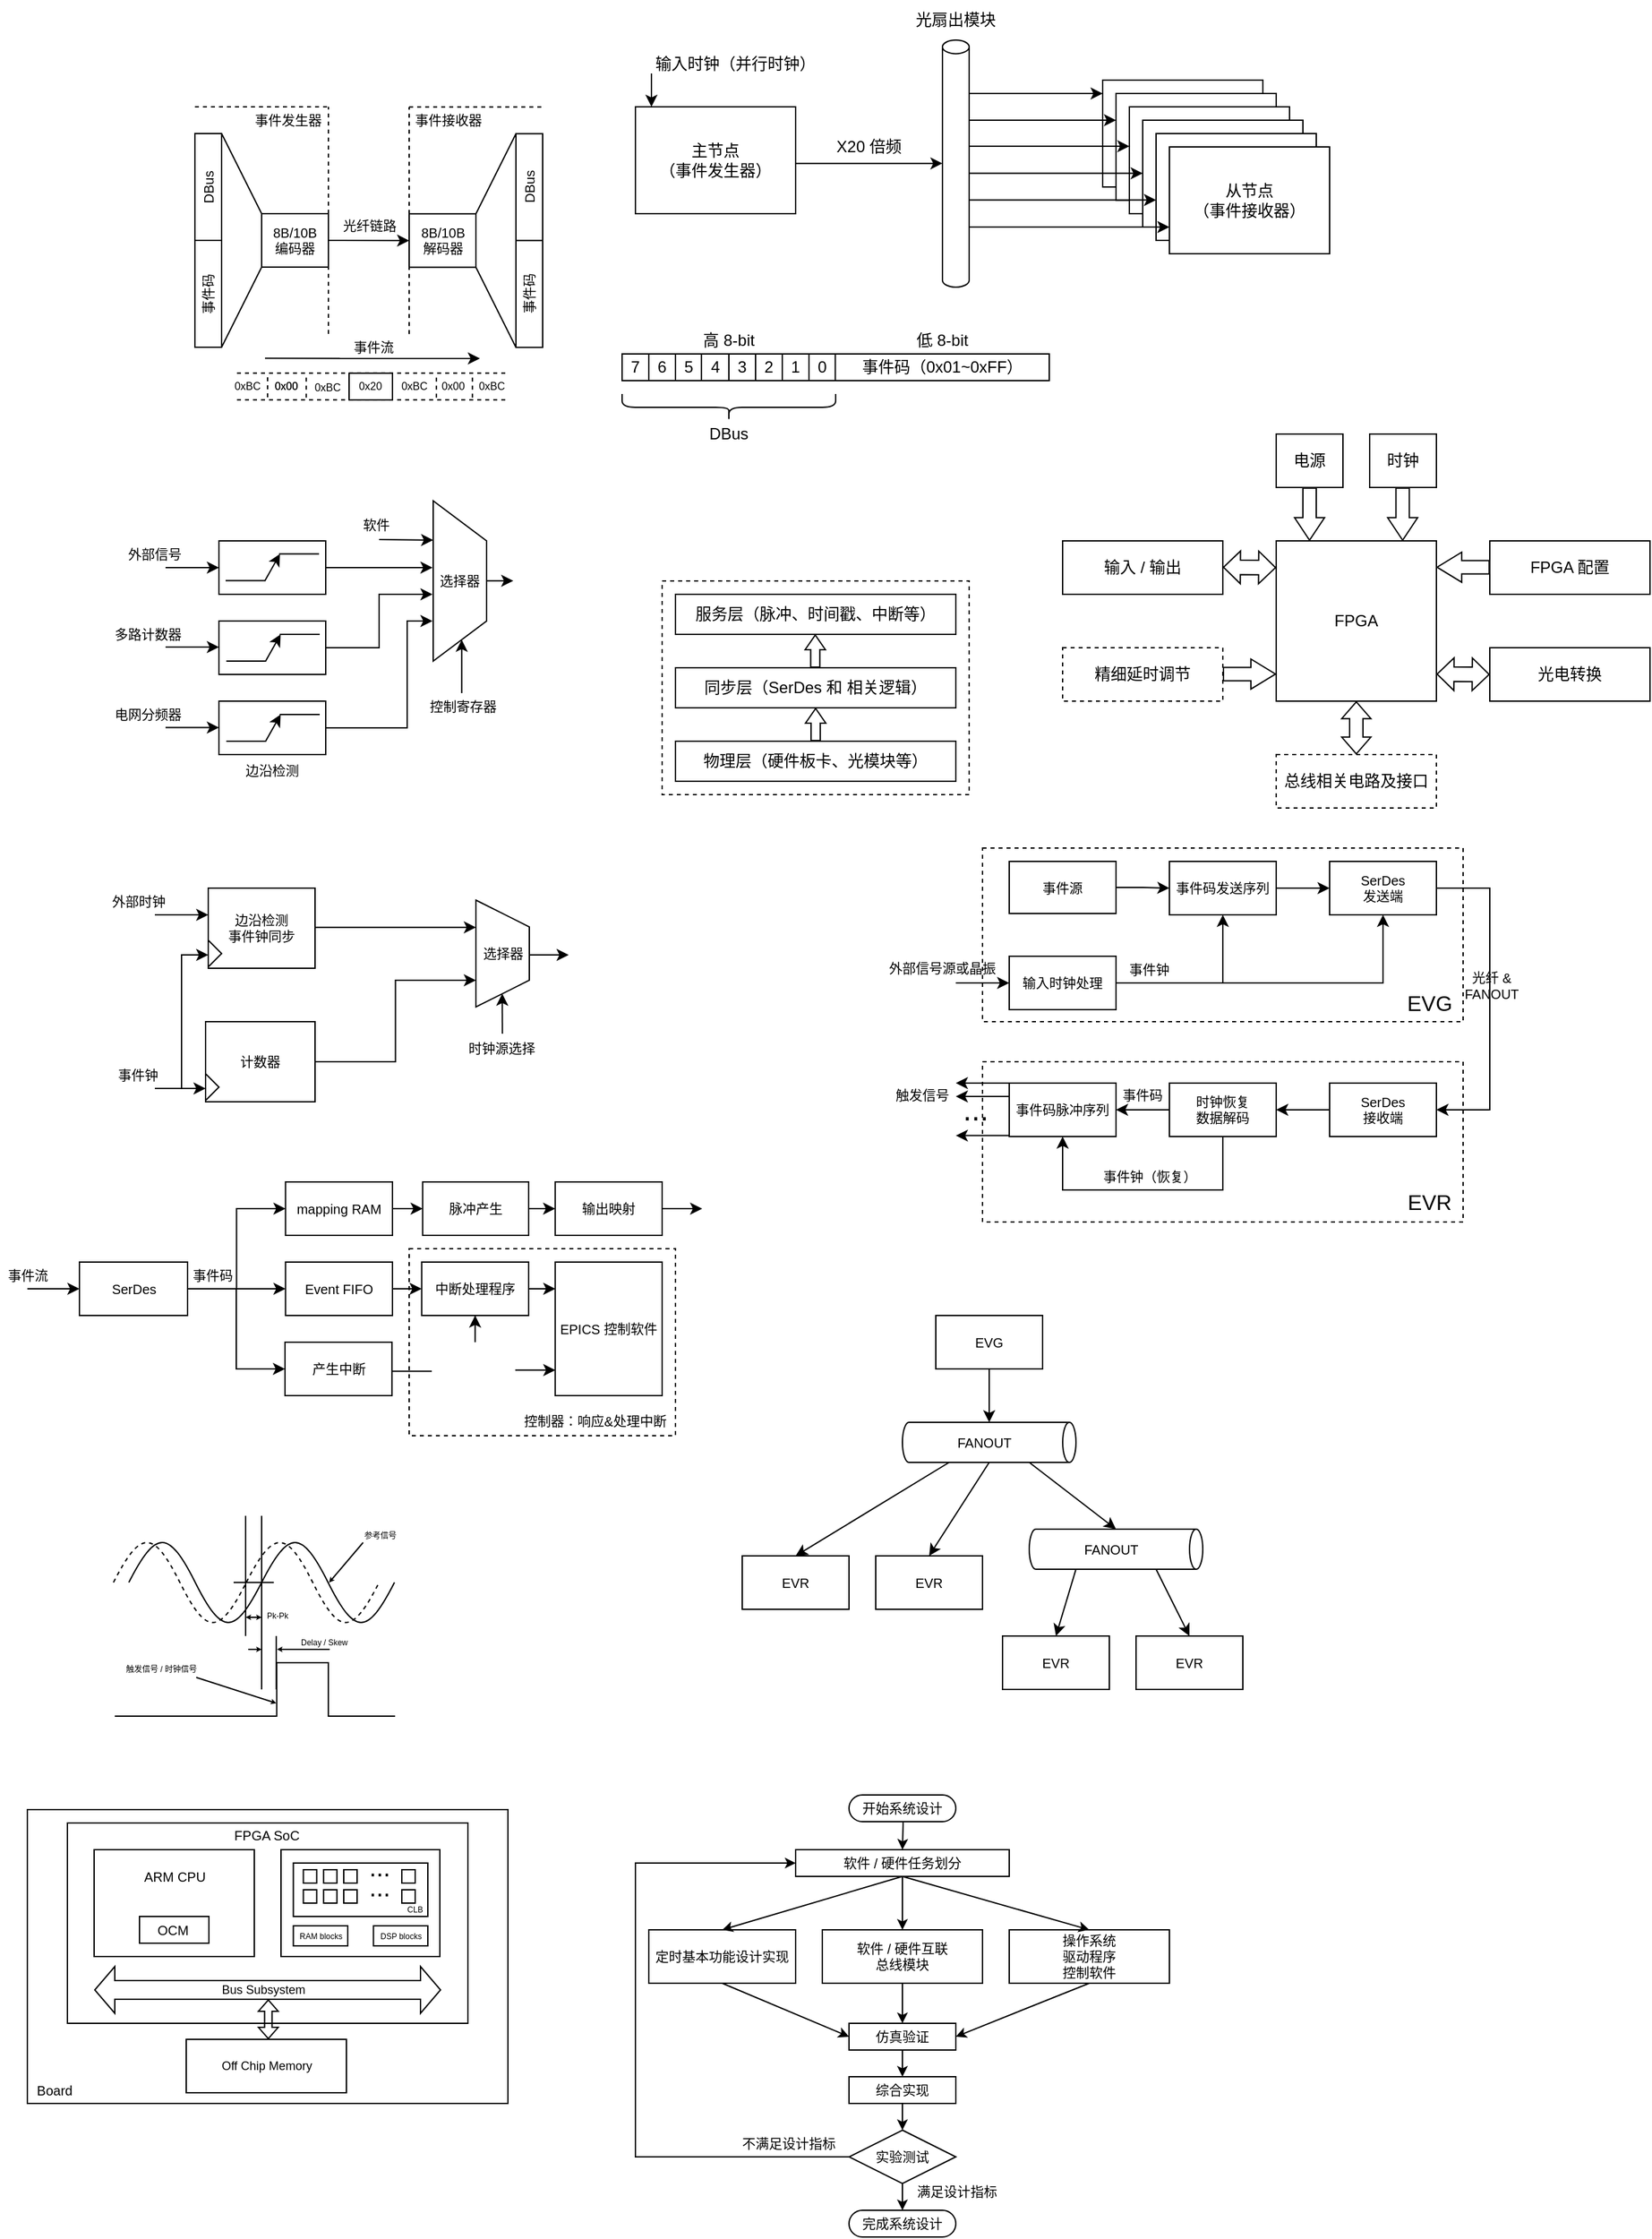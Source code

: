 <mxfile version="20.8.18" type="github">
  <diagram name="第 1 页" id="gunLv2JBtEKExqpgDwiK">
    <mxGraphModel dx="707" dy="375" grid="1" gridSize="10" guides="1" tooltips="1" connect="1" arrows="1" fold="1" page="1" pageScale="1" pageWidth="1654" pageHeight="2336" math="0" shadow="0">
      <root>
        <mxCell id="0" />
        <mxCell id="1" parent="0" />
        <mxCell id="jyCma154ZdDsYqgbDztw-332" value="" style="rounded=0;whiteSpace=wrap;html=1;strokeWidth=1;fontSize=9;labelBackgroundColor=none;" vertex="1" parent="1">
          <mxGeometry x="64.5" y="1510" width="360" height="220" as="geometry" />
        </mxCell>
        <mxCell id="jyCma154ZdDsYqgbDztw-329" value="" style="rounded=0;whiteSpace=wrap;html=1;strokeWidth=1;fontSize=7;labelBackgroundColor=none;" vertex="1" parent="1">
          <mxGeometry x="94.5" y="1520" width="300" height="150" as="geometry" />
        </mxCell>
        <mxCell id="jyCma154ZdDsYqgbDztw-250" value="" style="rounded=0;whiteSpace=wrap;html=1;dashed=1;fontSize=23;labelBackgroundColor=none;" vertex="1" parent="1">
          <mxGeometry x="780" y="950" width="360" height="120" as="geometry" />
        </mxCell>
        <mxCell id="jyCma154ZdDsYqgbDztw-248" value="" style="rounded=0;whiteSpace=wrap;html=1;fontSize=23;dashed=1;labelBackgroundColor=none;" vertex="1" parent="1">
          <mxGeometry x="780" y="790" width="360" height="130" as="geometry" />
        </mxCell>
        <mxCell id="jyCma154ZdDsYqgbDztw-215" value="" style="rounded=0;whiteSpace=wrap;html=1;fontSize=10;dashed=1;labelBackgroundColor=none;" vertex="1" parent="1">
          <mxGeometry x="350.5" y="1090" width="199.5" height="140" as="geometry" />
        </mxCell>
        <mxCell id="jyCma154ZdDsYqgbDztw-1" value="&lt;div&gt;主节点&lt;/div&gt;&lt;div&gt;（事件发生器）&lt;/div&gt;" style="rounded=0;whiteSpace=wrap;html=1;labelBackgroundColor=none;" vertex="1" parent="1">
          <mxGeometry x="520" y="235" width="120" height="80" as="geometry" />
        </mxCell>
        <mxCell id="jyCma154ZdDsYqgbDztw-2" value="&lt;div&gt;主节点&lt;/div&gt;&lt;div&gt;（事件发生器）&lt;/div&gt;" style="rounded=0;whiteSpace=wrap;html=1;labelBackgroundColor=none;" vertex="1" parent="1">
          <mxGeometry x="870" y="215" width="120" height="80" as="geometry" />
        </mxCell>
        <mxCell id="jyCma154ZdDsYqgbDztw-3" value="&lt;div&gt;主节点&lt;/div&gt;&lt;div&gt;（事件发生器）&lt;/div&gt;" style="rounded=0;whiteSpace=wrap;html=1;labelBackgroundColor=none;" vertex="1" parent="1">
          <mxGeometry x="870" y="215" width="120" height="80" as="geometry" />
        </mxCell>
        <mxCell id="jyCma154ZdDsYqgbDztw-4" value="&lt;div&gt;主节点&lt;/div&gt;&lt;div&gt;（事件发生器）&lt;/div&gt;" style="rounded=0;whiteSpace=wrap;html=1;labelBackgroundColor=none;" vertex="1" parent="1">
          <mxGeometry x="880" y="225" width="120" height="80" as="geometry" />
        </mxCell>
        <mxCell id="jyCma154ZdDsYqgbDztw-5" value="&lt;div&gt;主节点&lt;/div&gt;&lt;div&gt;（事件发生器）&lt;/div&gt;" style="rounded=0;whiteSpace=wrap;html=1;labelBackgroundColor=none;" vertex="1" parent="1">
          <mxGeometry x="890" y="235" width="120" height="80" as="geometry" />
        </mxCell>
        <mxCell id="jyCma154ZdDsYqgbDztw-6" value="&lt;div&gt;从节点&lt;/div&gt;&lt;div&gt;（事件接收器）&lt;/div&gt;" style="rounded=0;whiteSpace=wrap;html=1;labelBackgroundColor=none;" vertex="1" parent="1">
          <mxGeometry x="900" y="245" width="120" height="80" as="geometry" />
        </mxCell>
        <mxCell id="jyCma154ZdDsYqgbDztw-7" value="" style="shape=cylinder3;whiteSpace=wrap;html=1;boundedLbl=1;backgroundOutline=1;size=5.103;labelBackgroundColor=none;" vertex="1" parent="1">
          <mxGeometry x="750" y="185" width="20" height="185" as="geometry" />
        </mxCell>
        <mxCell id="jyCma154ZdDsYqgbDztw-8" value="光扇出模块" style="text;html=1;strokeColor=none;fillColor=none;align=center;verticalAlign=middle;whiteSpace=wrap;rounded=0;labelBackgroundColor=none;" vertex="1" parent="1">
          <mxGeometry x="725" y="155" width="70" height="30" as="geometry" />
        </mxCell>
        <mxCell id="jyCma154ZdDsYqgbDztw-14" value="" style="endArrow=classic;html=1;rounded=0;labelBackgroundColor=none;fontColor=default;" edge="1" parent="1">
          <mxGeometry width="50" height="50" relative="1" as="geometry">
            <mxPoint x="770" y="245" as="sourcePoint" />
            <mxPoint x="880" y="245" as="targetPoint" />
          </mxGeometry>
        </mxCell>
        <mxCell id="jyCma154ZdDsYqgbDztw-17" value="" style="endArrow=classic;html=1;rounded=0;labelBackgroundColor=none;fontColor=default;" edge="1" parent="1">
          <mxGeometry width="50" height="50" relative="1" as="geometry">
            <mxPoint x="770" y="264.52" as="sourcePoint" />
            <mxPoint x="890" y="264.52" as="targetPoint" />
          </mxGeometry>
        </mxCell>
        <mxCell id="jyCma154ZdDsYqgbDztw-18" value="" style="endArrow=classic;html=1;rounded=0;labelBackgroundColor=none;fontColor=default;" edge="1" parent="1">
          <mxGeometry width="50" height="50" relative="1" as="geometry">
            <mxPoint x="770" y="284.76" as="sourcePoint" />
            <mxPoint x="900" y="284.76" as="targetPoint" />
          </mxGeometry>
        </mxCell>
        <mxCell id="jyCma154ZdDsYqgbDztw-19" value="" style="endArrow=classic;html=1;rounded=0;entryX=0.25;entryY=0;entryDx=0;entryDy=0;labelBackgroundColor=none;fontColor=default;" edge="1" parent="1">
          <mxGeometry width="50" height="50" relative="1" as="geometry">
            <mxPoint x="532" y="210" as="sourcePoint" />
            <mxPoint x="532" y="235" as="targetPoint" />
          </mxGeometry>
        </mxCell>
        <mxCell id="jyCma154ZdDsYqgbDztw-20" value="输入时钟（并行时钟）" style="text;html=1;strokeColor=none;fillColor=none;align=center;verticalAlign=middle;whiteSpace=wrap;rounded=0;labelBackgroundColor=none;" vertex="1" parent="1">
          <mxGeometry x="530" y="190" width="130" height="25" as="geometry" />
        </mxCell>
        <mxCell id="jyCma154ZdDsYqgbDztw-22" value="X20 倍频" style="text;html=1;strokeColor=none;fillColor=none;align=center;verticalAlign=middle;whiteSpace=wrap;rounded=0;labelBackgroundColor=none;" vertex="1" parent="1">
          <mxGeometry x="665" y="252.5" width="60" height="25" as="geometry" />
        </mxCell>
        <mxCell id="jyCma154ZdDsYqgbDztw-23" value="&lt;div&gt;从节点&lt;/div&gt;&lt;div&gt;（事件接收器）&lt;/div&gt;" style="rounded=0;whiteSpace=wrap;html=1;labelBackgroundColor=none;" vertex="1" parent="1">
          <mxGeometry x="910" y="255" width="120" height="80" as="geometry" />
        </mxCell>
        <mxCell id="jyCma154ZdDsYqgbDztw-24" value="&lt;div&gt;从节点&lt;/div&gt;&lt;div&gt;（事件接收器）&lt;/div&gt;" style="rounded=0;whiteSpace=wrap;html=1;labelBackgroundColor=none;" vertex="1" parent="1">
          <mxGeometry x="920" y="265" width="120" height="80" as="geometry" />
        </mxCell>
        <mxCell id="jyCma154ZdDsYqgbDztw-26" value="" style="endArrow=classic;html=1;rounded=0;labelBackgroundColor=none;fontColor=default;" edge="1" parent="1">
          <mxGeometry width="50" height="50" relative="1" as="geometry">
            <mxPoint x="770" y="304.76" as="sourcePoint" />
            <mxPoint x="910" y="304.76" as="targetPoint" />
          </mxGeometry>
        </mxCell>
        <mxCell id="jyCma154ZdDsYqgbDztw-27" value="" style="endArrow=classic;html=1;rounded=0;labelBackgroundColor=none;fontColor=default;" edge="1" parent="1">
          <mxGeometry width="50" height="50" relative="1" as="geometry">
            <mxPoint x="770" y="325" as="sourcePoint" />
            <mxPoint x="920" y="325" as="targetPoint" />
          </mxGeometry>
        </mxCell>
        <mxCell id="jyCma154ZdDsYqgbDztw-28" value="" style="endArrow=classic;html=1;rounded=0;labelBackgroundColor=none;fontColor=default;" edge="1" parent="1">
          <mxGeometry width="50" height="50" relative="1" as="geometry">
            <mxPoint x="770" y="225" as="sourcePoint" />
            <mxPoint x="870" y="225" as="targetPoint" />
          </mxGeometry>
        </mxCell>
        <mxCell id="jyCma154ZdDsYqgbDztw-31" value="" style="endArrow=classic;html=1;rounded=0;labelBackgroundColor=none;fontColor=default;" edge="1" parent="1">
          <mxGeometry width="50" height="50" relative="1" as="geometry">
            <mxPoint x="640" y="277.33" as="sourcePoint" />
            <mxPoint x="750" y="277.33" as="targetPoint" />
          </mxGeometry>
        </mxCell>
        <mxCell id="jyCma154ZdDsYqgbDztw-32" value="" style="rounded=0;whiteSpace=wrap;html=1;labelBackgroundColor=none;" vertex="1" parent="1">
          <mxGeometry x="510" y="420" width="320" height="20" as="geometry" />
        </mxCell>
        <mxCell id="jyCma154ZdDsYqgbDztw-35" value="低 8-bit" style="text;html=1;strokeColor=none;fillColor=none;align=center;verticalAlign=middle;whiteSpace=wrap;rounded=0;labelBackgroundColor=none;" vertex="1" parent="1">
          <mxGeometry x="720" y="400" width="60" height="20" as="geometry" />
        </mxCell>
        <mxCell id="jyCma154ZdDsYqgbDztw-36" value="高 8-bit" style="text;html=1;strokeColor=none;fillColor=none;align=center;verticalAlign=middle;whiteSpace=wrap;rounded=0;labelBackgroundColor=none;" vertex="1" parent="1">
          <mxGeometry x="560" y="400" width="60" height="20" as="geometry" />
        </mxCell>
        <mxCell id="jyCma154ZdDsYqgbDztw-37" value="事件码（0x01~0xFF）" style="text;html=1;strokeColor=none;fillColor=none;align=center;verticalAlign=middle;whiteSpace=wrap;rounded=0;labelBackgroundColor=none;" vertex="1" parent="1">
          <mxGeometry x="685" y="420" width="130" height="20" as="geometry" />
        </mxCell>
        <mxCell id="jyCma154ZdDsYqgbDztw-38" value="" style="endArrow=none;html=1;rounded=0;labelBackgroundColor=none;fontColor=default;" edge="1" parent="1">
          <mxGeometry width="50" height="50" relative="1" as="geometry">
            <mxPoint x="530" y="440" as="sourcePoint" />
            <mxPoint x="530" y="420" as="targetPoint" />
          </mxGeometry>
        </mxCell>
        <mxCell id="jyCma154ZdDsYqgbDztw-39" value="" style="endArrow=none;html=1;rounded=0;labelBackgroundColor=none;fontColor=default;" edge="1" parent="1">
          <mxGeometry width="50" height="50" relative="1" as="geometry">
            <mxPoint x="550" y="440" as="sourcePoint" />
            <mxPoint x="550" y="420" as="targetPoint" />
          </mxGeometry>
        </mxCell>
        <mxCell id="jyCma154ZdDsYqgbDztw-40" value="" style="endArrow=none;html=1;rounded=0;labelBackgroundColor=none;fontColor=default;" edge="1" parent="1">
          <mxGeometry width="50" height="50" relative="1" as="geometry">
            <mxPoint x="569.43" y="440" as="sourcePoint" />
            <mxPoint x="569.43" y="420" as="targetPoint" />
          </mxGeometry>
        </mxCell>
        <mxCell id="jyCma154ZdDsYqgbDztw-41" value="" style="endArrow=none;html=1;rounded=0;labelBackgroundColor=none;fontColor=default;" edge="1" parent="1">
          <mxGeometry width="50" height="50" relative="1" as="geometry">
            <mxPoint x="590" y="440" as="sourcePoint" />
            <mxPoint x="590" y="420" as="targetPoint" />
          </mxGeometry>
        </mxCell>
        <mxCell id="jyCma154ZdDsYqgbDztw-42" value="" style="endArrow=none;html=1;rounded=0;labelBackgroundColor=none;fontColor=default;" edge="1" parent="1">
          <mxGeometry width="50" height="50" relative="1" as="geometry">
            <mxPoint x="610" y="440" as="sourcePoint" />
            <mxPoint x="610" y="420" as="targetPoint" />
          </mxGeometry>
        </mxCell>
        <mxCell id="jyCma154ZdDsYqgbDztw-43" value="" style="endArrow=none;html=1;rounded=0;labelBackgroundColor=none;fontColor=default;" edge="1" parent="1">
          <mxGeometry width="50" height="50" relative="1" as="geometry">
            <mxPoint x="630" y="440" as="sourcePoint" />
            <mxPoint x="630" y="420" as="targetPoint" />
          </mxGeometry>
        </mxCell>
        <mxCell id="jyCma154ZdDsYqgbDztw-44" value="" style="endArrow=none;html=1;rounded=0;labelBackgroundColor=none;fontColor=default;" edge="1" parent="1">
          <mxGeometry width="50" height="50" relative="1" as="geometry">
            <mxPoint x="650" y="440" as="sourcePoint" />
            <mxPoint x="650" y="420" as="targetPoint" />
          </mxGeometry>
        </mxCell>
        <mxCell id="jyCma154ZdDsYqgbDztw-45" value="" style="endArrow=none;html=1;rounded=0;labelBackgroundColor=none;fontColor=default;" edge="1" parent="1">
          <mxGeometry width="50" height="50" relative="1" as="geometry">
            <mxPoint x="669.71" y="440" as="sourcePoint" />
            <mxPoint x="669.71" y="420" as="targetPoint" />
          </mxGeometry>
        </mxCell>
        <mxCell id="jyCma154ZdDsYqgbDztw-46" value="0" style="text;html=1;strokeColor=none;fillColor=none;align=center;verticalAlign=middle;whiteSpace=wrap;rounded=0;labelBackgroundColor=none;" vertex="1" parent="1">
          <mxGeometry x="650" y="420" width="20" height="20" as="geometry" />
        </mxCell>
        <mxCell id="jyCma154ZdDsYqgbDztw-47" value="1" style="text;html=1;strokeColor=none;fillColor=none;align=center;verticalAlign=middle;whiteSpace=wrap;rounded=0;labelBackgroundColor=none;" vertex="1" parent="1">
          <mxGeometry x="630" y="420" width="20" height="20" as="geometry" />
        </mxCell>
        <mxCell id="jyCma154ZdDsYqgbDztw-48" value="4" style="text;html=1;strokeColor=none;fillColor=none;align=center;verticalAlign=middle;whiteSpace=wrap;rounded=0;labelBackgroundColor=none;" vertex="1" parent="1">
          <mxGeometry x="570" y="420" width="20" height="20" as="geometry" />
        </mxCell>
        <mxCell id="jyCma154ZdDsYqgbDztw-49" value="2" style="text;html=1;strokeColor=none;fillColor=none;align=center;verticalAlign=middle;whiteSpace=wrap;rounded=0;labelBackgroundColor=none;" vertex="1" parent="1">
          <mxGeometry x="610" y="420" width="20" height="20" as="geometry" />
        </mxCell>
        <mxCell id="jyCma154ZdDsYqgbDztw-50" value="3" style="text;html=1;strokeColor=none;fillColor=none;align=center;verticalAlign=middle;whiteSpace=wrap;rounded=0;labelBackgroundColor=none;" vertex="1" parent="1">
          <mxGeometry x="590" y="420" width="20" height="20" as="geometry" />
        </mxCell>
        <mxCell id="jyCma154ZdDsYqgbDztw-51" value="5" style="text;html=1;strokeColor=none;fillColor=none;align=center;verticalAlign=middle;whiteSpace=wrap;rounded=0;labelBackgroundColor=none;" vertex="1" parent="1">
          <mxGeometry x="550" y="420" width="20" height="20" as="geometry" />
        </mxCell>
        <mxCell id="jyCma154ZdDsYqgbDztw-52" value="7" style="text;html=1;strokeColor=none;fillColor=none;align=center;verticalAlign=middle;whiteSpace=wrap;rounded=0;labelBackgroundColor=none;" vertex="1" parent="1">
          <mxGeometry x="510" y="420" width="20" height="20" as="geometry" />
        </mxCell>
        <mxCell id="jyCma154ZdDsYqgbDztw-54" value="6" style="text;html=1;strokeColor=none;fillColor=none;align=center;verticalAlign=middle;whiteSpace=wrap;rounded=0;labelBackgroundColor=none;" vertex="1" parent="1">
          <mxGeometry x="530" y="420" width="20" height="20" as="geometry" />
        </mxCell>
        <mxCell id="jyCma154ZdDsYqgbDztw-59" value="" style="shape=curlyBracket;whiteSpace=wrap;html=1;rounded=1;flipH=1;labelPosition=right;verticalLabelPosition=middle;align=left;verticalAlign=middle;size=0.5;direction=north;labelBackgroundColor=none;" vertex="1" parent="1">
          <mxGeometry x="510" y="450" width="160" height="20" as="geometry" />
        </mxCell>
        <mxCell id="jyCma154ZdDsYqgbDztw-60" value="&lt;div&gt;DBus&lt;/div&gt;" style="text;html=1;strokeColor=none;fillColor=none;align=center;verticalAlign=middle;whiteSpace=wrap;rounded=0;labelBackgroundColor=none;" vertex="1" parent="1">
          <mxGeometry x="560" y="470" width="60" height="20" as="geometry" />
        </mxCell>
        <mxCell id="jyCma154ZdDsYqgbDztw-61" value="" style="rounded=0;whiteSpace=wrap;html=1;dashed=1;labelBackgroundColor=none;" vertex="1" parent="1">
          <mxGeometry x="540" y="590" width="230" height="160" as="geometry" />
        </mxCell>
        <mxCell id="jyCma154ZdDsYqgbDztw-62" value="物理层（硬件板卡、光模块等）" style="rounded=0;whiteSpace=wrap;html=1;labelBackgroundColor=none;" vertex="1" parent="1">
          <mxGeometry x="550" y="710" width="210" height="30" as="geometry" />
        </mxCell>
        <mxCell id="jyCma154ZdDsYqgbDztw-63" value="同步层（SerDes 和 相关逻辑）" style="rounded=0;whiteSpace=wrap;html=1;labelBackgroundColor=none;" vertex="1" parent="1">
          <mxGeometry x="550" y="655" width="210" height="30" as="geometry" />
        </mxCell>
        <mxCell id="jyCma154ZdDsYqgbDztw-64" value="服务层（脉冲、时间戳、中断等）" style="rounded=0;whiteSpace=wrap;html=1;labelBackgroundColor=none;" vertex="1" parent="1">
          <mxGeometry x="550" y="600" width="210" height="30" as="geometry" />
        </mxCell>
        <mxCell id="jyCma154ZdDsYqgbDztw-66" value="" style="shape=flexArrow;endArrow=classic;html=1;rounded=0;width=6.857;endSize=3.331;endWidth=7.347;exitX=0.5;exitY=0;exitDx=0;exitDy=0;entryX=0.5;entryY=1;entryDx=0;entryDy=0;labelBackgroundColor=none;fontColor=default;" edge="1" parent="1" source="jyCma154ZdDsYqgbDztw-62" target="jyCma154ZdDsYqgbDztw-63">
          <mxGeometry width="50" height="50" relative="1" as="geometry">
            <mxPoint x="654.71" y="715" as="sourcePoint" />
            <mxPoint x="654.71" y="685" as="targetPoint" />
          </mxGeometry>
        </mxCell>
        <mxCell id="jyCma154ZdDsYqgbDztw-67" value="" style="shape=flexArrow;endArrow=classic;html=1;rounded=0;width=6.857;endSize=3.331;endWidth=7.347;exitX=0.5;exitY=0;exitDx=0;exitDy=0;entryX=0.5;entryY=1;entryDx=0;entryDy=0;labelBackgroundColor=none;fontColor=default;" edge="1" parent="1">
          <mxGeometry width="50" height="50" relative="1" as="geometry">
            <mxPoint x="654.71" y="655" as="sourcePoint" />
            <mxPoint x="654.71" y="630" as="targetPoint" />
          </mxGeometry>
        </mxCell>
        <mxCell id="jyCma154ZdDsYqgbDztw-69" value="FPGA" style="rounded=0;whiteSpace=wrap;html=1;labelBackgroundColor=none;" vertex="1" parent="1">
          <mxGeometry x="1000" y="560" width="120" height="120" as="geometry" />
        </mxCell>
        <mxCell id="jyCma154ZdDsYqgbDztw-70" value="电源" style="rounded=0;whiteSpace=wrap;html=1;labelBackgroundColor=none;" vertex="1" parent="1">
          <mxGeometry x="1000" y="480" width="50" height="40" as="geometry" />
        </mxCell>
        <mxCell id="jyCma154ZdDsYqgbDztw-71" value="FPGA 配置" style="rounded=0;whiteSpace=wrap;html=1;labelBackgroundColor=none;" vertex="1" parent="1">
          <mxGeometry x="1160" y="560" width="120" height="40" as="geometry" />
        </mxCell>
        <mxCell id="jyCma154ZdDsYqgbDztw-72" value="光电转换" style="rounded=0;whiteSpace=wrap;html=1;labelBackgroundColor=none;" vertex="1" parent="1">
          <mxGeometry x="1160" y="640" width="120" height="40" as="geometry" />
        </mxCell>
        <mxCell id="jyCma154ZdDsYqgbDztw-73" value="时钟" style="rounded=0;whiteSpace=wrap;html=1;labelBackgroundColor=none;" vertex="1" parent="1">
          <mxGeometry x="1070" y="480" width="50" height="40" as="geometry" />
        </mxCell>
        <mxCell id="jyCma154ZdDsYqgbDztw-74" value="总线相关电路及接口" style="rounded=0;whiteSpace=wrap;html=1;dashed=1;labelBackgroundColor=none;" vertex="1" parent="1">
          <mxGeometry x="1000" y="720" width="120" height="40" as="geometry" />
        </mxCell>
        <mxCell id="jyCma154ZdDsYqgbDztw-75" value="精细延时调节" style="rounded=0;whiteSpace=wrap;html=1;dashed=1;labelBackgroundColor=none;" vertex="1" parent="1">
          <mxGeometry x="840" y="640" width="120" height="40" as="geometry" />
        </mxCell>
        <mxCell id="jyCma154ZdDsYqgbDztw-76" value="输入 / 输出" style="rounded=0;whiteSpace=wrap;html=1;labelBackgroundColor=none;" vertex="1" parent="1">
          <mxGeometry x="840" y="560" width="120" height="40" as="geometry" />
        </mxCell>
        <mxCell id="jyCma154ZdDsYqgbDztw-77" value="" style="shape=flexArrow;endArrow=classic;html=1;rounded=0;exitX=0.5;exitY=1;exitDx=0;exitDy=0;entryX=0.208;entryY=0;entryDx=0;entryDy=0;entryPerimeter=0;endWidth=11.429;endSize=5.286;labelBackgroundColor=none;fontColor=default;" edge="1" parent="1" source="jyCma154ZdDsYqgbDztw-70" target="jyCma154ZdDsYqgbDztw-69">
          <mxGeometry width="50" height="50" relative="1" as="geometry">
            <mxPoint x="1060" y="640" as="sourcePoint" />
            <mxPoint x="1110" y="590" as="targetPoint" />
          </mxGeometry>
        </mxCell>
        <mxCell id="jyCma154ZdDsYqgbDztw-78" value="" style="shape=flexArrow;endArrow=classic;html=1;rounded=0;exitX=0.5;exitY=1;exitDx=0;exitDy=0;entryX=0.208;entryY=0;entryDx=0;entryDy=0;entryPerimeter=0;endWidth=11.429;endSize=5.286;labelBackgroundColor=none;fontColor=default;" edge="1" parent="1">
          <mxGeometry width="50" height="50" relative="1" as="geometry">
            <mxPoint x="1094.71" y="520" as="sourcePoint" />
            <mxPoint x="1094.71" y="560" as="targetPoint" />
          </mxGeometry>
        </mxCell>
        <mxCell id="jyCma154ZdDsYqgbDztw-79" value="" style="shape=flexArrow;endArrow=classic;startArrow=classic;html=1;rounded=0;endWidth=12.571;endSize=3.891;startWidth=12.571;startSize=3.891;width=10.857;labelBackgroundColor=none;fontColor=default;" edge="1" parent="1">
          <mxGeometry width="100" height="100" relative="1" as="geometry">
            <mxPoint x="960" y="579.71" as="sourcePoint" />
            <mxPoint x="1000" y="580" as="targetPoint" />
          </mxGeometry>
        </mxCell>
        <mxCell id="jyCma154ZdDsYqgbDztw-80" value="" style="shape=flexArrow;endArrow=classic;startArrow=classic;html=1;rounded=0;endWidth=12.571;endSize=3.891;startWidth=12.571;startSize=3.891;width=10.857;labelBackgroundColor=none;fontColor=default;" edge="1" parent="1">
          <mxGeometry width="100" height="100" relative="1" as="geometry">
            <mxPoint x="1120" y="659.71" as="sourcePoint" />
            <mxPoint x="1160" y="660" as="targetPoint" />
          </mxGeometry>
        </mxCell>
        <mxCell id="jyCma154ZdDsYqgbDztw-82" value="" style="shape=flexArrow;endArrow=classic;html=1;rounded=0;endWidth=11.429;endSize=5.811;labelBackgroundColor=none;fontColor=default;" edge="1" parent="1">
          <mxGeometry width="50" height="50" relative="1" as="geometry">
            <mxPoint x="960" y="659.71" as="sourcePoint" />
            <mxPoint x="1000" y="659.71" as="targetPoint" />
          </mxGeometry>
        </mxCell>
        <mxCell id="jyCma154ZdDsYqgbDztw-83" value="" style="shape=flexArrow;endArrow=classic;html=1;rounded=0;endWidth=11.429;endSize=5.811;labelBackgroundColor=none;fontColor=default;" edge="1" parent="1">
          <mxGeometry width="50" height="50" relative="1" as="geometry">
            <mxPoint x="1160" y="579.71" as="sourcePoint" />
            <mxPoint x="1120" y="579.71" as="targetPoint" />
          </mxGeometry>
        </mxCell>
        <mxCell id="jyCma154ZdDsYqgbDztw-84" value="" style="shape=flexArrow;endArrow=classic;startArrow=classic;html=1;rounded=0;exitX=0.5;exitY=0;exitDx=0;exitDy=0;entryX=0.5;entryY=1;entryDx=0;entryDy=0;endWidth=10.857;endSize=3.857;startWidth=10.857;startSize=3.857;labelBackgroundColor=none;fontColor=default;" edge="1" parent="1" source="jyCma154ZdDsYqgbDztw-74" target="jyCma154ZdDsYqgbDztw-69">
          <mxGeometry width="100" height="100" relative="1" as="geometry">
            <mxPoint x="1030" y="670" as="sourcePoint" />
            <mxPoint x="1130" y="570" as="targetPoint" />
          </mxGeometry>
        </mxCell>
        <mxCell id="jyCma154ZdDsYqgbDztw-90" value="&lt;div&gt;DBus&lt;/div&gt;" style="rounded=0;whiteSpace=wrap;html=1;labelPosition=center;verticalLabelPosition=middle;align=center;verticalAlign=middle;horizontal=0;fontSize=10;spacing=2;strokeWidth=1;labelBackgroundColor=none;" vertex="1" parent="1">
          <mxGeometry x="190" y="255" width="20" height="80" as="geometry" />
        </mxCell>
        <mxCell id="jyCma154ZdDsYqgbDztw-91" value="事件码" style="rounded=0;whiteSpace=wrap;html=1;labelPosition=center;verticalLabelPosition=middle;align=center;verticalAlign=middle;horizontal=0;fontSize=10;spacing=2;strokeWidth=1;labelBackgroundColor=none;" vertex="1" parent="1">
          <mxGeometry x="190" y="335" width="20" height="80" as="geometry" />
        </mxCell>
        <mxCell id="jyCma154ZdDsYqgbDztw-92" value="&lt;div style=&quot;font-size: 10px;&quot;&gt;&lt;font style=&quot;font-size: 10px;&quot;&gt;8B/10B&lt;/font&gt;&lt;/div&gt;&lt;div style=&quot;font-size: 10px;&quot;&gt;&lt;font style=&quot;font-size: 10px;&quot;&gt;编码器&lt;br style=&quot;font-size: 10px;&quot;&gt;&lt;/font&gt;&lt;/div&gt;" style="rounded=0;whiteSpace=wrap;html=1;fontSize=10;spacing=2;strokeWidth=1;labelBackgroundColor=none;" vertex="1" parent="1">
          <mxGeometry x="240" y="315" width="50" height="40" as="geometry" />
        </mxCell>
        <mxCell id="jyCma154ZdDsYqgbDztw-93" value="" style="endArrow=none;html=1;rounded=0;exitX=1;exitY=0;exitDx=0;exitDy=0;entryX=0;entryY=0;entryDx=0;entryDy=0;spacing=2;strokeWidth=1;labelBackgroundColor=none;fontColor=default;" edge="1" parent="1" source="jyCma154ZdDsYqgbDztw-90" target="jyCma154ZdDsYqgbDztw-92">
          <mxGeometry width="50" height="50" relative="1" as="geometry">
            <mxPoint x="290" y="345" as="sourcePoint" />
            <mxPoint x="340" y="295" as="targetPoint" />
          </mxGeometry>
        </mxCell>
        <mxCell id="jyCma154ZdDsYqgbDztw-94" value="" style="endArrow=none;html=1;rounded=0;exitX=1;exitY=1;exitDx=0;exitDy=0;entryX=0;entryY=1;entryDx=0;entryDy=0;spacing=2;strokeWidth=1;labelBackgroundColor=none;fontColor=default;" edge="1" parent="1" source="jyCma154ZdDsYqgbDztw-91" target="jyCma154ZdDsYqgbDztw-92">
          <mxGeometry width="50" height="50" relative="1" as="geometry">
            <mxPoint x="290" y="345" as="sourcePoint" />
            <mxPoint x="340" y="295" as="targetPoint" />
          </mxGeometry>
        </mxCell>
        <mxCell id="jyCma154ZdDsYqgbDztw-95" value="DBus" style="rounded=0;whiteSpace=wrap;html=1;labelPosition=center;verticalLabelPosition=middle;align=center;verticalAlign=middle;horizontal=0;direction=east;flipV=1;flipH=0;fontSize=10;spacing=2;strokeWidth=1;labelBackgroundColor=none;" vertex="1" parent="1">
          <mxGeometry x="430.5" y="255.13" width="20" height="80" as="geometry" />
        </mxCell>
        <mxCell id="jyCma154ZdDsYqgbDztw-96" value="事件码" style="rounded=0;whiteSpace=wrap;html=1;labelPosition=center;verticalLabelPosition=middle;align=center;verticalAlign=middle;horizontal=0;direction=east;flipV=1;flipH=0;fontSize=10;spacing=2;strokeWidth=1;labelBackgroundColor=none;" vertex="1" parent="1">
          <mxGeometry x="430.5" y="335.13" width="20" height="80" as="geometry" />
        </mxCell>
        <mxCell id="jyCma154ZdDsYqgbDztw-97" value="&lt;div style=&quot;font-size: 10px;&quot;&gt;8B/10B&lt;/div&gt;&lt;div style=&quot;font-size: 10px;&quot;&gt;解码器&lt;br style=&quot;font-size: 10px;&quot;&gt;&lt;/div&gt;" style="rounded=0;whiteSpace=wrap;html=1;direction=east;flipV=1;flipH=0;fontSize=10;spacing=2;strokeWidth=1;labelBackgroundColor=none;" vertex="1" parent="1">
          <mxGeometry x="350.5" y="315.13" width="50" height="40" as="geometry" />
        </mxCell>
        <mxCell id="jyCma154ZdDsYqgbDztw-98" value="" style="endArrow=none;html=1;rounded=0;exitX=0;exitY=0;exitDx=0;exitDy=0;entryX=1;entryY=0;entryDx=0;entryDy=0;spacing=2;strokeWidth=1;labelBackgroundColor=none;fontColor=default;" edge="1" parent="1" source="jyCma154ZdDsYqgbDztw-95" target="jyCma154ZdDsYqgbDztw-97">
          <mxGeometry width="50" height="50" relative="1" as="geometry">
            <mxPoint x="530.5" y="205.13" as="sourcePoint" />
            <mxPoint x="580.5" y="255.13" as="targetPoint" />
          </mxGeometry>
        </mxCell>
        <mxCell id="jyCma154ZdDsYqgbDztw-99" value="" style="endArrow=none;html=1;rounded=0;exitX=0;exitY=1;exitDx=0;exitDy=0;entryX=1;entryY=1;entryDx=0;entryDy=0;spacing=2;strokeWidth=1;labelBackgroundColor=none;fontColor=default;" edge="1" parent="1" source="jyCma154ZdDsYqgbDztw-96" target="jyCma154ZdDsYqgbDztw-97">
          <mxGeometry width="50" height="50" relative="1" as="geometry">
            <mxPoint x="530.5" y="445.13" as="sourcePoint" />
            <mxPoint x="580.5" y="495.13" as="targetPoint" />
          </mxGeometry>
        </mxCell>
        <mxCell id="jyCma154ZdDsYqgbDztw-100" value="" style="endArrow=classic;html=1;rounded=0;exitX=1;exitY=0.5;exitDx=0;exitDy=0;entryX=0;entryY=0.5;entryDx=0;entryDy=0;spacing=2;strokeWidth=1;labelBackgroundColor=none;fontColor=default;" edge="1" parent="1" source="jyCma154ZdDsYqgbDztw-92" target="jyCma154ZdDsYqgbDztw-97">
          <mxGeometry width="50" height="50" relative="1" as="geometry">
            <mxPoint x="280" y="395" as="sourcePoint" />
            <mxPoint x="330" y="345" as="targetPoint" />
          </mxGeometry>
        </mxCell>
        <mxCell id="jyCma154ZdDsYqgbDztw-101" value="" style="endArrow=classic;html=1;rounded=0;fontSize=10;spacing=2;strokeWidth=1;labelBackgroundColor=none;fontColor=default;" edge="1" parent="1">
          <mxGeometry width="50" height="50" relative="1" as="geometry">
            <mxPoint x="242.5" y="423.29" as="sourcePoint" />
            <mxPoint x="403.5" y="423.43" as="targetPoint" />
          </mxGeometry>
        </mxCell>
        <mxCell id="jyCma154ZdDsYqgbDztw-102" value="" style="endArrow=none;html=1;rounded=0;fontSize=10;dashed=1;strokeWidth=1;labelBackgroundColor=none;fontColor=default;" edge="1" parent="1">
          <mxGeometry width="50" height="50" relative="1" as="geometry">
            <mxPoint x="422.5" y="434.43" as="sourcePoint" />
            <mxPoint x="221.5" y="434.43" as="targetPoint" />
          </mxGeometry>
        </mxCell>
        <mxCell id="jyCma154ZdDsYqgbDztw-103" value="" style="endArrow=none;html=1;rounded=0;fontSize=10;dashed=1;strokeWidth=1;labelBackgroundColor=none;fontColor=default;" edge="1" parent="1">
          <mxGeometry width="50" height="50" relative="1" as="geometry">
            <mxPoint x="422.5" y="454.43" as="sourcePoint" />
            <mxPoint x="221.5" y="454.43" as="targetPoint" />
          </mxGeometry>
        </mxCell>
        <mxCell id="jyCma154ZdDsYqgbDztw-104" value="0x00" style="text;html=1;strokeColor=none;fillColor=none;align=center;verticalAlign=middle;whiteSpace=wrap;rounded=0;dashed=1;fontSize=8;strokeWidth=1;labelBackgroundColor=none;" vertex="1" parent="1">
          <mxGeometry x="245.5" y="437.17" width="25" height="14.52" as="geometry" />
        </mxCell>
        <mxCell id="jyCma154ZdDsYqgbDztw-105" value="0xBC" style="text;html=1;strokeColor=none;fillColor=none;align=center;verticalAlign=middle;whiteSpace=wrap;rounded=0;dashed=1;fontSize=8;strokeWidth=1;labelBackgroundColor=none;" vertex="1" parent="1">
          <mxGeometry x="341.5" y="436.93" width="25" height="14.52" as="geometry" />
        </mxCell>
        <mxCell id="jyCma154ZdDsYqgbDztw-106" value="0xBC" style="text;html=1;strokeColor=none;fillColor=none;align=center;verticalAlign=middle;whiteSpace=wrap;rounded=0;dashed=1;fontSize=8;strokeWidth=1;labelBackgroundColor=none;" vertex="1" parent="1">
          <mxGeometry x="399.5" y="436.93" width="25" height="14.52" as="geometry" />
        </mxCell>
        <mxCell id="jyCma154ZdDsYqgbDztw-107" value="&lt;div style=&quot;font-size: 10px;&quot;&gt;&lt;font style=&quot;font-size: 10px;&quot;&gt;事件流&lt;/font&gt;&lt;/div&gt;" style="text;html=1;strokeColor=none;fillColor=none;align=center;verticalAlign=middle;whiteSpace=wrap;rounded=0;dashed=1;fontSize=10;strokeWidth=1;labelBackgroundColor=none;" vertex="1" parent="1">
          <mxGeometry x="257.5" y="410.43" width="132.37" height="10" as="geometry" />
        </mxCell>
        <mxCell id="jyCma154ZdDsYqgbDztw-108" value="0x00" style="text;html=1;strokeColor=none;fillColor=none;align=center;verticalAlign=middle;whiteSpace=wrap;rounded=0;dashed=1;fontSize=8;strokeWidth=1;labelBackgroundColor=none;" vertex="1" parent="1">
          <mxGeometry x="370.88" y="437.17" width="25" height="14.52" as="geometry" />
        </mxCell>
        <mxCell id="jyCma154ZdDsYqgbDztw-109" value="" style="rounded=0;whiteSpace=wrap;html=1;fontSize=10;strokeWidth=1;labelBackgroundColor=none;" vertex="1" parent="1">
          <mxGeometry x="305.5" y="434.43" width="32.5" height="20" as="geometry" />
        </mxCell>
        <mxCell id="jyCma154ZdDsYqgbDztw-110" value="0x00" style="text;html=1;strokeColor=none;fillColor=none;align=center;verticalAlign=middle;whiteSpace=wrap;rounded=0;dashed=1;fontSize=8;strokeWidth=1;labelBackgroundColor=none;" vertex="1" parent="1">
          <mxGeometry x="245.5" y="436.93" width="25" height="14.52" as="geometry" />
        </mxCell>
        <mxCell id="jyCma154ZdDsYqgbDztw-111" value="0xBC" style="text;html=1;strokeColor=none;fillColor=none;align=center;verticalAlign=middle;whiteSpace=wrap;rounded=0;dashed=1;fontSize=8;strokeWidth=1;labelBackgroundColor=none;" vertex="1" parent="1">
          <mxGeometry x="216.5" y="437.17" width="25" height="14.52" as="geometry" />
        </mxCell>
        <mxCell id="jyCma154ZdDsYqgbDztw-112" value="0xBC" style="text;html=1;strokeColor=none;fillColor=none;align=center;verticalAlign=middle;whiteSpace=wrap;rounded=0;dashed=1;fontSize=8;strokeWidth=1;labelBackgroundColor=none;" vertex="1" parent="1">
          <mxGeometry x="276.5" y="437.43" width="25" height="14.52" as="geometry" />
        </mxCell>
        <mxCell id="jyCma154ZdDsYqgbDztw-113" value="0x20" style="text;html=1;strokeColor=none;fillColor=none;align=center;verticalAlign=middle;whiteSpace=wrap;rounded=0;dashed=1;fontSize=8;strokeWidth=1;labelBackgroundColor=none;" vertex="1" parent="1">
          <mxGeometry x="309.25" y="436.93" width="25" height="14.52" as="geometry" />
        </mxCell>
        <mxCell id="jyCma154ZdDsYqgbDztw-114" value="" style="endArrow=none;html=1;rounded=0;dashed=1;fontSize=10;strokeWidth=1;labelBackgroundColor=none;fontColor=default;" edge="1" parent="1">
          <mxGeometry width="50" height="50" relative="1" as="geometry">
            <mxPoint x="244.44" y="452.45" as="sourcePoint" />
            <mxPoint x="244.44" y="435.19" as="targetPoint" />
          </mxGeometry>
        </mxCell>
        <mxCell id="jyCma154ZdDsYqgbDztw-115" value="" style="endArrow=none;html=1;rounded=0;dashed=1;fontSize=10;strokeWidth=1;labelBackgroundColor=none;fontColor=default;" edge="1" parent="1">
          <mxGeometry width="50" height="50" relative="1" as="geometry">
            <mxPoint x="273.37" y="452.69" as="sourcePoint" />
            <mxPoint x="273.37" y="435.43" as="targetPoint" />
          </mxGeometry>
        </mxCell>
        <mxCell id="jyCma154ZdDsYqgbDztw-116" value="" style="endArrow=none;html=1;rounded=0;dashed=1;fontSize=10;strokeWidth=1;labelBackgroundColor=none;fontColor=default;" edge="1" parent="1">
          <mxGeometry width="50" height="50" relative="1" as="geometry">
            <mxPoint x="370.88" y="452.69" as="sourcePoint" />
            <mxPoint x="370.88" y="435.43" as="targetPoint" />
          </mxGeometry>
        </mxCell>
        <mxCell id="jyCma154ZdDsYqgbDztw-117" value="" style="endArrow=none;html=1;rounded=0;dashed=1;fontSize=10;strokeWidth=1;labelBackgroundColor=none;fontColor=default;" edge="1" parent="1">
          <mxGeometry width="50" height="50" relative="1" as="geometry">
            <mxPoint x="397.88" y="452.69" as="sourcePoint" />
            <mxPoint x="397.88" y="435.43" as="targetPoint" />
          </mxGeometry>
        </mxCell>
        <mxCell id="jyCma154ZdDsYqgbDztw-118" value="" style="endArrow=none;html=1;rounded=0;dashed=1;fontSize=10;strokeWidth=1;labelBackgroundColor=none;fontColor=default;" edge="1" parent="1">
          <mxGeometry width="50" height="50" relative="1" as="geometry">
            <mxPoint x="290" y="405" as="sourcePoint" />
            <mxPoint x="290" y="235" as="targetPoint" />
          </mxGeometry>
        </mxCell>
        <mxCell id="jyCma154ZdDsYqgbDztw-119" value="" style="endArrow=none;html=1;rounded=0;dashed=1;fontSize=10;strokeWidth=1;labelBackgroundColor=none;fontColor=default;" edge="1" parent="1">
          <mxGeometry width="50" height="50" relative="1" as="geometry">
            <mxPoint x="190" y="235" as="sourcePoint" />
            <mxPoint x="290" y="235" as="targetPoint" />
          </mxGeometry>
        </mxCell>
        <mxCell id="jyCma154ZdDsYqgbDztw-120" value="" style="endArrow=none;html=1;rounded=0;dashed=1;fontSize=10;strokeWidth=1;labelBackgroundColor=none;fontColor=default;" edge="1" parent="1">
          <mxGeometry width="50" height="50" relative="1" as="geometry">
            <mxPoint x="350.5" y="405.13" as="sourcePoint" />
            <mxPoint x="350.5" y="235.13" as="targetPoint" />
          </mxGeometry>
        </mxCell>
        <mxCell id="jyCma154ZdDsYqgbDztw-121" value="" style="endArrow=none;html=1;rounded=0;dashed=1;fontSize=10;strokeWidth=1;labelBackgroundColor=none;fontColor=default;" edge="1" parent="1">
          <mxGeometry width="50" height="50" relative="1" as="geometry">
            <mxPoint x="350.5" y="235.13" as="sourcePoint" />
            <mxPoint x="450.5" y="235.13" as="targetPoint" />
          </mxGeometry>
        </mxCell>
        <mxCell id="jyCma154ZdDsYqgbDztw-122" value="事件发生器" style="text;html=1;strokeColor=none;fillColor=none;align=center;verticalAlign=middle;whiteSpace=wrap;rounded=0;fontSize=10;strokeWidth=1;labelBackgroundColor=none;" vertex="1" parent="1">
          <mxGeometry x="230" y="235" width="60" height="20" as="geometry" />
        </mxCell>
        <mxCell id="jyCma154ZdDsYqgbDztw-123" value="事件接收器" style="text;html=1;strokeColor=none;fillColor=none;align=left;verticalAlign=middle;whiteSpace=wrap;rounded=0;fontSize=10;strokeWidth=1;labelBackgroundColor=none;" vertex="1" parent="1">
          <mxGeometry x="352.5" y="235.13" width="66.5" height="20" as="geometry" />
        </mxCell>
        <mxCell id="jyCma154ZdDsYqgbDztw-124" value="光纤链路" style="text;html=1;strokeColor=none;fillColor=none;align=center;verticalAlign=middle;whiteSpace=wrap;rounded=0;strokeWidth=1;fontSize=10;labelBackgroundColor=none;" vertex="1" parent="1">
          <mxGeometry x="290.5" y="313" width="60" height="22" as="geometry" />
        </mxCell>
        <mxCell id="jyCma154ZdDsYqgbDztw-146" style="edgeStyle=orthogonalEdgeStyle;rounded=0;orthogonalLoop=1;jettySize=auto;html=1;exitX=1;exitY=0.5;exitDx=0;exitDy=0;fontSize=10;labelBackgroundColor=none;fontColor=default;" edge="1" parent="1" source="jyCma154ZdDsYqgbDztw-125">
          <mxGeometry relative="1" as="geometry">
            <mxPoint x="368" y="580" as="targetPoint" />
            <Array as="points">
              <mxPoint x="349" y="580" />
            </Array>
          </mxGeometry>
        </mxCell>
        <mxCell id="jyCma154ZdDsYqgbDztw-125" value="" style="rounded=0;whiteSpace=wrap;html=1;fontSize=10;labelBackgroundColor=none;" vertex="1" parent="1">
          <mxGeometry x="208" y="560" width="80" height="40" as="geometry" />
        </mxCell>
        <mxCell id="jyCma154ZdDsYqgbDztw-147" style="edgeStyle=orthogonalEdgeStyle;rounded=0;orthogonalLoop=1;jettySize=auto;html=1;exitX=1;exitY=0.5;exitDx=0;exitDy=0;fontSize=10;labelBackgroundColor=none;fontColor=default;" edge="1" parent="1" source="jyCma154ZdDsYqgbDztw-126">
          <mxGeometry relative="1" as="geometry">
            <mxPoint x="368" y="600" as="targetPoint" />
            <Array as="points">
              <mxPoint x="328" y="640" />
              <mxPoint x="328" y="600" />
            </Array>
          </mxGeometry>
        </mxCell>
        <mxCell id="jyCma154ZdDsYqgbDztw-126" value="" style="rounded=0;whiteSpace=wrap;html=1;fontSize=10;labelBackgroundColor=none;" vertex="1" parent="1">
          <mxGeometry x="208" y="620" width="80" height="40" as="geometry" />
        </mxCell>
        <mxCell id="jyCma154ZdDsYqgbDztw-128" value="" style="endArrow=none;html=1;rounded=0;fontSize=10;labelBackgroundColor=none;fontColor=default;" edge="1" parent="1">
          <mxGeometry width="50" height="50" relative="1" as="geometry">
            <mxPoint x="243.5" y="650" as="sourcePoint" />
            <mxPoint x="213.5" y="650" as="targetPoint" />
          </mxGeometry>
        </mxCell>
        <mxCell id="jyCma154ZdDsYqgbDztw-129" value="" style="endArrow=none;html=1;rounded=0;fontSize=10;labelBackgroundColor=none;fontColor=default;" edge="1" parent="1">
          <mxGeometry width="50" height="50" relative="1" as="geometry">
            <mxPoint x="283.5" y="630" as="sourcePoint" />
            <mxPoint x="253.5" y="630" as="targetPoint" />
          </mxGeometry>
        </mxCell>
        <mxCell id="jyCma154ZdDsYqgbDztw-130" value="" style="endArrow=classic;html=1;rounded=0;fontSize=10;labelBackgroundColor=none;fontColor=default;" edge="1" parent="1">
          <mxGeometry width="50" height="50" relative="1" as="geometry">
            <mxPoint x="243" y="650" as="sourcePoint" />
            <mxPoint x="254.25" y="630" as="targetPoint" />
          </mxGeometry>
        </mxCell>
        <mxCell id="jyCma154ZdDsYqgbDztw-131" value="" style="endArrow=none;html=1;rounded=0;fontSize=10;labelBackgroundColor=none;fontColor=default;" edge="1" parent="1">
          <mxGeometry width="50" height="50" relative="1" as="geometry">
            <mxPoint x="243" y="589.76" as="sourcePoint" />
            <mxPoint x="213" y="589.76" as="targetPoint" />
          </mxGeometry>
        </mxCell>
        <mxCell id="jyCma154ZdDsYqgbDztw-132" value="" style="endArrow=none;html=1;rounded=0;fontSize=10;labelBackgroundColor=none;fontColor=default;" edge="1" parent="1">
          <mxGeometry width="50" height="50" relative="1" as="geometry">
            <mxPoint x="283" y="569.76" as="sourcePoint" />
            <mxPoint x="253" y="569.76" as="targetPoint" />
          </mxGeometry>
        </mxCell>
        <mxCell id="jyCma154ZdDsYqgbDztw-133" value="" style="endArrow=classic;html=1;rounded=0;fontSize=10;labelBackgroundColor=none;fontColor=default;" edge="1" parent="1">
          <mxGeometry width="50" height="50" relative="1" as="geometry">
            <mxPoint x="242.5" y="589.76" as="sourcePoint" />
            <mxPoint x="253.75" y="569.76" as="targetPoint" />
          </mxGeometry>
        </mxCell>
        <mxCell id="jyCma154ZdDsYqgbDztw-148" style="edgeStyle=orthogonalEdgeStyle;rounded=0;orthogonalLoop=1;jettySize=auto;html=1;exitX=1;exitY=0.5;exitDx=0;exitDy=0;fontSize=10;labelBackgroundColor=none;fontColor=default;" edge="1" parent="1" source="jyCma154ZdDsYqgbDztw-134">
          <mxGeometry relative="1" as="geometry">
            <mxPoint x="368" y="620" as="targetPoint" />
            <Array as="points">
              <mxPoint x="349" y="700" />
              <mxPoint x="349" y="620" />
            </Array>
          </mxGeometry>
        </mxCell>
        <mxCell id="jyCma154ZdDsYqgbDztw-134" value="" style="rounded=0;whiteSpace=wrap;html=1;fontSize=10;labelBackgroundColor=none;" vertex="1" parent="1">
          <mxGeometry x="208" y="680" width="80" height="40" as="geometry" />
        </mxCell>
        <mxCell id="jyCma154ZdDsYqgbDztw-135" value="" style="endArrow=none;html=1;rounded=0;fontSize=10;labelBackgroundColor=none;fontColor=default;" edge="1" parent="1">
          <mxGeometry width="50" height="50" relative="1" as="geometry">
            <mxPoint x="243.5" y="710" as="sourcePoint" />
            <mxPoint x="213.5" y="710" as="targetPoint" />
          </mxGeometry>
        </mxCell>
        <mxCell id="jyCma154ZdDsYqgbDztw-136" value="" style="endArrow=none;html=1;rounded=0;fontSize=10;labelBackgroundColor=none;fontColor=default;" edge="1" parent="1">
          <mxGeometry width="50" height="50" relative="1" as="geometry">
            <mxPoint x="283.5" y="690" as="sourcePoint" />
            <mxPoint x="253.5" y="690" as="targetPoint" />
          </mxGeometry>
        </mxCell>
        <mxCell id="jyCma154ZdDsYqgbDztw-137" value="" style="endArrow=classic;html=1;rounded=0;fontSize=10;labelBackgroundColor=none;fontColor=default;" edge="1" parent="1">
          <mxGeometry width="50" height="50" relative="1" as="geometry">
            <mxPoint x="243" y="710" as="sourcePoint" />
            <mxPoint x="254.25" y="690" as="targetPoint" />
          </mxGeometry>
        </mxCell>
        <mxCell id="jyCma154ZdDsYqgbDztw-138" value="" style="endArrow=classic;html=1;rounded=0;fontSize=10;entryX=0;entryY=0.5;entryDx=0;entryDy=0;labelBackgroundColor=none;fontColor=default;" edge="1" parent="1" target="jyCma154ZdDsYqgbDztw-125">
          <mxGeometry width="50" height="50" relative="1" as="geometry">
            <mxPoint x="168" y="580" as="sourcePoint" />
            <mxPoint x="338" y="590" as="targetPoint" />
          </mxGeometry>
        </mxCell>
        <mxCell id="jyCma154ZdDsYqgbDztw-139" value="外部信号" style="text;html=1;strokeColor=none;fillColor=none;align=center;verticalAlign=middle;whiteSpace=wrap;rounded=0;fontSize=10;labelBackgroundColor=none;" vertex="1" parent="1">
          <mxGeometry x="134.5" y="560" width="50" height="20" as="geometry" />
        </mxCell>
        <mxCell id="jyCma154ZdDsYqgbDztw-140" value="" style="endArrow=classic;html=1;rounded=0;fontSize=10;entryX=0;entryY=0.5;entryDx=0;entryDy=0;labelBackgroundColor=none;fontColor=default;" edge="1" parent="1">
          <mxGeometry width="50" height="50" relative="1" as="geometry">
            <mxPoint x="168" y="639.52" as="sourcePoint" />
            <mxPoint x="208" y="639.52" as="targetPoint" />
          </mxGeometry>
        </mxCell>
        <mxCell id="jyCma154ZdDsYqgbDztw-141" value="" style="endArrow=classic;html=1;rounded=0;fontSize=10;entryX=0;entryY=0.5;entryDx=0;entryDy=0;labelBackgroundColor=none;fontColor=default;" edge="1" parent="1">
          <mxGeometry width="50" height="50" relative="1" as="geometry">
            <mxPoint x="168" y="699.76" as="sourcePoint" />
            <mxPoint x="208" y="699.76" as="targetPoint" />
          </mxGeometry>
        </mxCell>
        <mxCell id="jyCma154ZdDsYqgbDztw-142" value="多路计数器" style="text;html=1;strokeColor=none;fillColor=none;align=center;verticalAlign=middle;whiteSpace=wrap;rounded=0;fontSize=10;labelBackgroundColor=none;" vertex="1" parent="1">
          <mxGeometry x="124.5" y="620" width="60" height="20" as="geometry" />
        </mxCell>
        <mxCell id="jyCma154ZdDsYqgbDztw-143" value="电网分频器" style="text;html=1;strokeColor=none;fillColor=none;align=center;verticalAlign=middle;whiteSpace=wrap;rounded=0;fontSize=10;labelBackgroundColor=none;" vertex="1" parent="1">
          <mxGeometry x="124.5" y="680" width="60" height="20" as="geometry" />
        </mxCell>
        <mxCell id="jyCma154ZdDsYqgbDztw-144" value="边沿检测" style="text;html=1;strokeColor=none;fillColor=none;align=center;verticalAlign=middle;whiteSpace=wrap;rounded=0;fontSize=10;labelBackgroundColor=none;" vertex="1" parent="1">
          <mxGeometry x="218" y="722" width="60" height="20" as="geometry" />
        </mxCell>
        <mxCell id="jyCma154ZdDsYqgbDztw-150" value="" style="shape=trapezoid;perimeter=trapezoidPerimeter;whiteSpace=wrap;html=1;fixedSize=1;fontSize=10;direction=south;size=30;labelBackgroundColor=none;" vertex="1" parent="1">
          <mxGeometry x="368.5" y="530" width="40" height="120" as="geometry" />
        </mxCell>
        <mxCell id="jyCma154ZdDsYqgbDztw-151" value="" style="endArrow=classic;html=1;rounded=0;fontSize=10;labelBackgroundColor=none;fontColor=default;" edge="1" parent="1">
          <mxGeometry width="50" height="50" relative="1" as="geometry">
            <mxPoint x="328" y="559" as="sourcePoint" />
            <mxPoint x="368.5" y="559.43" as="targetPoint" />
          </mxGeometry>
        </mxCell>
        <mxCell id="jyCma154ZdDsYqgbDztw-152" value="软件" style="text;html=1;strokeColor=none;fillColor=none;align=center;verticalAlign=middle;whiteSpace=wrap;rounded=0;fontSize=10;labelBackgroundColor=none;" vertex="1" parent="1">
          <mxGeometry x="309.88" y="538" width="32" height="20" as="geometry" />
        </mxCell>
        <mxCell id="jyCma154ZdDsYqgbDztw-153" value="选择器" style="text;html=1;strokeColor=none;fillColor=none;align=center;verticalAlign=middle;whiteSpace=wrap;rounded=0;fontSize=10;labelBackgroundColor=none;" vertex="1" parent="1">
          <mxGeometry x="368" y="580" width="40.5" height="20" as="geometry" />
        </mxCell>
        <mxCell id="jyCma154ZdDsYqgbDztw-154" value="" style="endArrow=classic;html=1;rounded=0;fontSize=10;labelBackgroundColor=none;fontColor=default;" edge="1" parent="1">
          <mxGeometry width="50" height="50" relative="1" as="geometry">
            <mxPoint x="389.87" y="674" as="sourcePoint" />
            <mxPoint x="389.87" y="634" as="targetPoint" />
          </mxGeometry>
        </mxCell>
        <mxCell id="jyCma154ZdDsYqgbDztw-155" value="控制寄存器" style="text;html=1;strokeColor=none;fillColor=none;align=center;verticalAlign=middle;whiteSpace=wrap;rounded=0;fontSize=10;labelBackgroundColor=none;" vertex="1" parent="1">
          <mxGeometry x="360.63" y="674" width="59.5" height="20" as="geometry" />
        </mxCell>
        <mxCell id="jyCma154ZdDsYqgbDztw-157" value="" style="endArrow=classic;html=1;rounded=0;fontSize=10;labelBackgroundColor=none;fontColor=default;" edge="1" parent="1">
          <mxGeometry width="50" height="50" relative="1" as="geometry">
            <mxPoint x="408.5" y="589.89" as="sourcePoint" />
            <mxPoint x="428.5" y="589.89" as="targetPoint" />
          </mxGeometry>
        </mxCell>
        <mxCell id="jyCma154ZdDsYqgbDztw-158" value="&lt;div&gt;边沿检测&lt;/div&gt;&lt;div&gt;事件钟同步&lt;br&gt;&lt;/div&gt;" style="rounded=0;whiteSpace=wrap;html=1;fontSize=10;labelBackgroundColor=none;" vertex="1" parent="1">
          <mxGeometry x="200" y="820" width="80" height="60" as="geometry" />
        </mxCell>
        <mxCell id="jyCma154ZdDsYqgbDztw-177" style="edgeStyle=orthogonalEdgeStyle;rounded=0;orthogonalLoop=1;jettySize=auto;html=1;exitX=1;exitY=0.5;exitDx=0;exitDy=0;entryX=0.75;entryY=1;entryDx=0;entryDy=0;fontSize=10;labelBackgroundColor=none;fontColor=default;" edge="1" parent="1" source="jyCma154ZdDsYqgbDztw-159" target="jyCma154ZdDsYqgbDztw-175">
          <mxGeometry relative="1" as="geometry" />
        </mxCell>
        <mxCell id="jyCma154ZdDsYqgbDztw-159" value="计数器" style="rounded=0;whiteSpace=wrap;html=1;fontSize=10;labelBackgroundColor=none;" vertex="1" parent="1">
          <mxGeometry x="198" y="920" width="82" height="60" as="geometry" />
        </mxCell>
        <mxCell id="jyCma154ZdDsYqgbDztw-161" value="外部时钟" style="text;html=1;strokeColor=none;fillColor=none;align=center;verticalAlign=middle;whiteSpace=wrap;rounded=0;fontSize=10;labelBackgroundColor=none;" vertex="1" parent="1">
          <mxGeometry x="124.5" y="820" width="45.5" height="20" as="geometry" />
        </mxCell>
        <mxCell id="jyCma154ZdDsYqgbDztw-162" value="" style="endArrow=classic;html=1;rounded=0;fontSize=10;labelBackgroundColor=none;fontColor=default;" edge="1" parent="1">
          <mxGeometry width="50" height="50" relative="1" as="geometry">
            <mxPoint x="160" y="840" as="sourcePoint" />
            <mxPoint x="200" y="840" as="targetPoint" />
          </mxGeometry>
        </mxCell>
        <mxCell id="jyCma154ZdDsYqgbDztw-163" value="" style="endArrow=classic;html=1;rounded=0;fontSize=10;entryX=0;entryY=0.5;entryDx=0;entryDy=0;labelBackgroundColor=none;fontColor=default;" edge="1" parent="1">
          <mxGeometry width="50" height="50" relative="1" as="geometry">
            <mxPoint x="160" y="970" as="sourcePoint" />
            <mxPoint x="198" y="970" as="targetPoint" />
          </mxGeometry>
        </mxCell>
        <mxCell id="jyCma154ZdDsYqgbDztw-164" value="事件钟" style="text;html=1;strokeColor=none;fillColor=none;align=center;verticalAlign=middle;whiteSpace=wrap;rounded=0;fontSize=10;labelBackgroundColor=none;" vertex="1" parent="1">
          <mxGeometry x="129" y="950" width="36.5" height="20" as="geometry" />
        </mxCell>
        <mxCell id="jyCma154ZdDsYqgbDztw-169" value="" style="triangle;whiteSpace=wrap;html=1;fontSize=10;labelBackgroundColor=none;" vertex="1" parent="1">
          <mxGeometry x="200" y="859" width="10" height="20" as="geometry" />
        </mxCell>
        <mxCell id="jyCma154ZdDsYqgbDztw-170" value="" style="triangle;whiteSpace=wrap;html=1;fontSize=10;labelBackgroundColor=none;" vertex="1" parent="1">
          <mxGeometry x="198" y="959" width="10" height="20" as="geometry" />
        </mxCell>
        <mxCell id="jyCma154ZdDsYqgbDztw-174" value="" style="endArrow=classic;html=1;rounded=0;fontSize=10;labelBackgroundColor=none;fontColor=default;" edge="1" parent="1">
          <mxGeometry width="50" height="50" relative="1" as="geometry">
            <mxPoint x="180" y="970" as="sourcePoint" />
            <mxPoint x="200" y="870" as="targetPoint" />
            <Array as="points">
              <mxPoint x="180" y="870" />
            </Array>
          </mxGeometry>
        </mxCell>
        <mxCell id="jyCma154ZdDsYqgbDztw-175" value="" style="shape=trapezoid;perimeter=trapezoidPerimeter;whiteSpace=wrap;html=1;fixedSize=1;fontSize=10;direction=south;size=20;labelBackgroundColor=none;" vertex="1" parent="1">
          <mxGeometry x="400.5" y="829" width="40" height="80" as="geometry" />
        </mxCell>
        <mxCell id="jyCma154ZdDsYqgbDztw-176" value="" style="endArrow=classic;html=1;rounded=0;fontSize=10;labelBackgroundColor=none;fontColor=default;" edge="1" parent="1">
          <mxGeometry width="50" height="50" relative="1" as="geometry">
            <mxPoint x="280.5" y="849.43" as="sourcePoint" />
            <mxPoint x="400.5" y="849.43" as="targetPoint" />
          </mxGeometry>
        </mxCell>
        <mxCell id="jyCma154ZdDsYqgbDztw-178" value="" style="endArrow=classic;html=1;rounded=0;fontSize=10;labelBackgroundColor=none;fontColor=default;" edge="1" parent="1">
          <mxGeometry width="50" height="50" relative="1" as="geometry">
            <mxPoint x="420.33" y="929" as="sourcePoint" />
            <mxPoint x="420.21" y="899" as="targetPoint" />
          </mxGeometry>
        </mxCell>
        <mxCell id="jyCma154ZdDsYqgbDztw-179" value="时钟源选择" style="text;html=1;strokeColor=none;fillColor=none;align=center;verticalAlign=middle;whiteSpace=wrap;rounded=0;fontSize=10;labelBackgroundColor=none;" vertex="1" parent="1">
          <mxGeometry x="389.87" y="927.5" width="60" height="25" as="geometry" />
        </mxCell>
        <mxCell id="jyCma154ZdDsYqgbDztw-180" value="" style="endArrow=classic;html=1;rounded=0;fontSize=10;labelBackgroundColor=none;fontColor=default;" edge="1" parent="1">
          <mxGeometry width="50" height="50" relative="1" as="geometry">
            <mxPoint x="440.5" y="870" as="sourcePoint" />
            <mxPoint x="470" y="870" as="targetPoint" />
          </mxGeometry>
        </mxCell>
        <mxCell id="jyCma154ZdDsYqgbDztw-181" value="选择器" style="text;html=1;strokeColor=none;fillColor=none;align=center;verticalAlign=middle;whiteSpace=wrap;rounded=0;fontSize=10;labelBackgroundColor=none;" vertex="1" parent="1">
          <mxGeometry x="400.5" y="854" width="40" height="30" as="geometry" />
        </mxCell>
        <mxCell id="jyCma154ZdDsYqgbDztw-193" style="edgeStyle=orthogonalEdgeStyle;rounded=0;orthogonalLoop=1;jettySize=auto;html=1;exitX=1;exitY=0.5;exitDx=0;exitDy=0;entryX=0;entryY=0.5;entryDx=0;entryDy=0;fontSize=10;labelBackgroundColor=none;fontColor=default;" edge="1" parent="1" source="jyCma154ZdDsYqgbDztw-182" target="jyCma154ZdDsYqgbDztw-185">
          <mxGeometry relative="1" as="geometry" />
        </mxCell>
        <mxCell id="jyCma154ZdDsYqgbDztw-194" style="edgeStyle=orthogonalEdgeStyle;rounded=0;orthogonalLoop=1;jettySize=auto;html=1;exitX=1;exitY=0.5;exitDx=0;exitDy=0;entryX=0;entryY=0.5;entryDx=0;entryDy=0;fontSize=10;labelBackgroundColor=none;fontColor=default;" edge="1" parent="1" source="jyCma154ZdDsYqgbDztw-182" target="jyCma154ZdDsYqgbDztw-186">
          <mxGeometry relative="1" as="geometry" />
        </mxCell>
        <mxCell id="jyCma154ZdDsYqgbDztw-195" style="edgeStyle=orthogonalEdgeStyle;rounded=0;orthogonalLoop=1;jettySize=auto;html=1;exitX=1;exitY=0.5;exitDx=0;exitDy=0;entryX=0;entryY=0.5;entryDx=0;entryDy=0;fontSize=10;labelBackgroundColor=none;fontColor=default;" edge="1" parent="1" source="jyCma154ZdDsYqgbDztw-182" target="jyCma154ZdDsYqgbDztw-188">
          <mxGeometry relative="1" as="geometry" />
        </mxCell>
        <mxCell id="jyCma154ZdDsYqgbDztw-182" value="SerDes" style="rounded=0;whiteSpace=wrap;html=1;fontSize=10;labelBackgroundColor=none;" vertex="1" parent="1">
          <mxGeometry x="103.5" y="1100" width="81" height="40" as="geometry" />
        </mxCell>
        <mxCell id="jyCma154ZdDsYqgbDztw-183" value="" style="endArrow=classic;html=1;rounded=0;fontSize=10;entryX=0;entryY=0.5;entryDx=0;entryDy=0;labelBackgroundColor=none;fontColor=default;" edge="1" parent="1" target="jyCma154ZdDsYqgbDztw-182">
          <mxGeometry width="50" height="50" relative="1" as="geometry">
            <mxPoint x="64.5" y="1120" as="sourcePoint" />
            <mxPoint x="294.5" y="1020" as="targetPoint" />
          </mxGeometry>
        </mxCell>
        <mxCell id="jyCma154ZdDsYqgbDztw-184" value="事件流" style="text;html=1;strokeColor=none;fillColor=none;align=center;verticalAlign=middle;whiteSpace=wrap;rounded=0;fontSize=10;labelBackgroundColor=none;" vertex="1" parent="1">
          <mxGeometry x="44.5" y="1100" width="40" height="20" as="geometry" />
        </mxCell>
        <mxCell id="jyCma154ZdDsYqgbDztw-202" style="edgeStyle=orthogonalEdgeStyle;rounded=0;orthogonalLoop=1;jettySize=auto;html=1;exitX=1;exitY=0.5;exitDx=0;exitDy=0;entryX=0;entryY=0.5;entryDx=0;entryDy=0;fontSize=10;labelBackgroundColor=none;fontColor=default;" edge="1" parent="1" source="jyCma154ZdDsYqgbDztw-185" target="jyCma154ZdDsYqgbDztw-190">
          <mxGeometry relative="1" as="geometry" />
        </mxCell>
        <mxCell id="jyCma154ZdDsYqgbDztw-185" value="mapping RAM" style="rounded=0;whiteSpace=wrap;html=1;fontSize=10;labelBackgroundColor=none;" vertex="1" parent="1">
          <mxGeometry x="257.87" y="1040" width="80.13" height="40" as="geometry" />
        </mxCell>
        <mxCell id="jyCma154ZdDsYqgbDztw-210" style="edgeStyle=orthogonalEdgeStyle;rounded=0;orthogonalLoop=1;jettySize=auto;html=1;exitX=1;exitY=0.5;exitDx=0;exitDy=0;entryX=0;entryY=0.5;entryDx=0;entryDy=0;fontSize=10;labelBackgroundColor=none;fontColor=default;" edge="1" parent="1" source="jyCma154ZdDsYqgbDztw-186" target="jyCma154ZdDsYqgbDztw-200">
          <mxGeometry relative="1" as="geometry" />
        </mxCell>
        <mxCell id="jyCma154ZdDsYqgbDztw-186" value="Event FIFO" style="rounded=0;whiteSpace=wrap;html=1;fontSize=10;labelBackgroundColor=none;" vertex="1" parent="1">
          <mxGeometry x="257.87" y="1100" width="80.13" height="40" as="geometry" />
        </mxCell>
        <mxCell id="jyCma154ZdDsYqgbDztw-188" value="产生中断" style="rounded=0;whiteSpace=wrap;html=1;fontSize=10;labelBackgroundColor=none;" vertex="1" parent="1">
          <mxGeometry x="257.5" y="1160" width="80.13" height="40" as="geometry" />
        </mxCell>
        <mxCell id="jyCma154ZdDsYqgbDztw-189" value="" style="sketch=0;pointerEvents=1;shadow=0;dashed=0;html=1;strokeColor=none;aspect=fixed;labelPosition=center;verticalLabelPosition=bottom;verticalAlign=top;align=center;outlineConnect=0;shape=mxgraph.vvd.cpu;fontSize=10;labelBackgroundColor=none;" vertex="1" parent="1">
          <mxGeometry x="367.44" y="1160" width="65" height="65" as="geometry" />
        </mxCell>
        <mxCell id="jyCma154ZdDsYqgbDztw-198" style="edgeStyle=orthogonalEdgeStyle;rounded=0;orthogonalLoop=1;jettySize=auto;html=1;exitX=1;exitY=0.5;exitDx=0;exitDy=0;entryX=0;entryY=0.5;entryDx=0;entryDy=0;fontSize=10;labelBackgroundColor=none;fontColor=default;" edge="1" parent="1" source="jyCma154ZdDsYqgbDztw-190" target="jyCma154ZdDsYqgbDztw-191">
          <mxGeometry relative="1" as="geometry" />
        </mxCell>
        <mxCell id="jyCma154ZdDsYqgbDztw-190" value="脉冲产生" style="rounded=0;whiteSpace=wrap;html=1;fontSize=10;labelBackgroundColor=none;" vertex="1" parent="1">
          <mxGeometry x="360.63" y="1040" width="79.37" height="40" as="geometry" />
        </mxCell>
        <mxCell id="jyCma154ZdDsYqgbDztw-191" value="输出映射" style="rounded=0;whiteSpace=wrap;html=1;fontSize=10;labelBackgroundColor=none;" vertex="1" parent="1">
          <mxGeometry x="459.87" y="1040" width="80.13" height="40" as="geometry" />
        </mxCell>
        <mxCell id="jyCma154ZdDsYqgbDztw-192" value="控制器：响应&amp;amp;处理中断" style="text;html=1;strokeColor=none;fillColor=none;align=center;verticalAlign=middle;whiteSpace=wrap;rounded=0;fontSize=10;labelBackgroundColor=none;" vertex="1" parent="1">
          <mxGeometry x="430" y="1210" width="120" height="17.5" as="geometry" />
        </mxCell>
        <mxCell id="jyCma154ZdDsYqgbDztw-196" value="事件码" style="text;html=1;strokeColor=none;fillColor=none;align=center;verticalAlign=middle;whiteSpace=wrap;rounded=0;fontSize=10;labelBackgroundColor=none;" vertex="1" parent="1">
          <mxGeometry x="182.5" y="1100" width="41" height="20" as="geometry" />
        </mxCell>
        <mxCell id="jyCma154ZdDsYqgbDztw-199" value="" style="endArrow=classic;html=1;rounded=0;fontSize=10;labelBackgroundColor=none;fontColor=default;" edge="1" parent="1">
          <mxGeometry width="50" height="50" relative="1" as="geometry">
            <mxPoint x="540" y="1060" as="sourcePoint" />
            <mxPoint x="570" y="1060" as="targetPoint" />
          </mxGeometry>
        </mxCell>
        <mxCell id="jyCma154ZdDsYqgbDztw-214" style="edgeStyle=orthogonalEdgeStyle;rounded=0;orthogonalLoop=1;jettySize=auto;html=1;exitX=1;exitY=0.5;exitDx=0;exitDy=0;entryX=0.002;entryY=0.201;entryDx=0;entryDy=0;entryPerimeter=0;fontSize=10;labelBackgroundColor=none;fontColor=default;" edge="1" parent="1" source="jyCma154ZdDsYqgbDztw-200" target="jyCma154ZdDsYqgbDztw-212">
          <mxGeometry relative="1" as="geometry" />
        </mxCell>
        <mxCell id="jyCma154ZdDsYqgbDztw-216" style="edgeStyle=orthogonalEdgeStyle;rounded=0;orthogonalLoop=1;jettySize=auto;html=1;fontSize=10;entryX=0.5;entryY=1;entryDx=0;entryDy=0;labelBackgroundColor=none;fontColor=default;" edge="1" parent="1" source="jyCma154ZdDsYqgbDztw-189" target="jyCma154ZdDsYqgbDztw-200">
          <mxGeometry relative="1" as="geometry" />
        </mxCell>
        <mxCell id="jyCma154ZdDsYqgbDztw-200" value="中断处理程序" style="rounded=0;whiteSpace=wrap;html=1;fontSize=10;labelBackgroundColor=none;" vertex="1" parent="1">
          <mxGeometry x="359.87" y="1100" width="80.13" height="40" as="geometry" />
        </mxCell>
        <mxCell id="jyCma154ZdDsYqgbDztw-209" value="" style="endArrow=none;html=1;rounded=0;fontSize=10;labelBackgroundColor=none;fontColor=default;" edge="1" parent="1">
          <mxGeometry width="50" height="50" relative="1" as="geometry">
            <mxPoint x="337.44" y="1181.71" as="sourcePoint" />
            <mxPoint x="367.44" y="1181.71" as="targetPoint" />
          </mxGeometry>
        </mxCell>
        <mxCell id="jyCma154ZdDsYqgbDztw-212" value="EPICS 控制软件" style="rounded=0;whiteSpace=wrap;html=1;fontSize=10;labelBackgroundColor=none;" vertex="1" parent="1">
          <mxGeometry x="459.87" y="1100" width="80.13" height="100" as="geometry" />
        </mxCell>
        <mxCell id="jyCma154ZdDsYqgbDztw-218" value="" style="endArrow=classic;html=1;rounded=0;fontSize=10;labelBackgroundColor=none;fontColor=default;" edge="1" parent="1">
          <mxGeometry width="50" height="50" relative="1" as="geometry">
            <mxPoint x="430" y="1180.93" as="sourcePoint" />
            <mxPoint x="460" y="1180.93" as="targetPoint" />
          </mxGeometry>
        </mxCell>
        <mxCell id="jyCma154ZdDsYqgbDztw-227" style="edgeStyle=orthogonalEdgeStyle;rounded=0;orthogonalLoop=1;jettySize=auto;html=1;exitX=1;exitY=0.5;exitDx=0;exitDy=0;entryX=0;entryY=0.5;entryDx=0;entryDy=0;fontSize=10;labelBackgroundColor=none;fontColor=default;" edge="1" parent="1" source="jyCma154ZdDsYqgbDztw-221" target="jyCma154ZdDsYqgbDztw-226">
          <mxGeometry relative="1" as="geometry" />
        </mxCell>
        <mxCell id="jyCma154ZdDsYqgbDztw-221" value="事件源" style="rounded=0;whiteSpace=wrap;html=1;fontSize=10;labelBackgroundColor=none;" vertex="1" parent="1">
          <mxGeometry x="800" y="800" width="80" height="39" as="geometry" />
        </mxCell>
        <mxCell id="jyCma154ZdDsYqgbDztw-230" style="edgeStyle=orthogonalEdgeStyle;rounded=0;orthogonalLoop=1;jettySize=auto;html=1;exitX=1;exitY=0.5;exitDx=0;exitDy=0;entryX=0.5;entryY=1;entryDx=0;entryDy=0;fontSize=10;labelBackgroundColor=none;fontColor=default;" edge="1" parent="1" source="jyCma154ZdDsYqgbDztw-222" target="jyCma154ZdDsYqgbDztw-228">
          <mxGeometry relative="1" as="geometry" />
        </mxCell>
        <mxCell id="jyCma154ZdDsYqgbDztw-222" value="输入时钟处理" style="rounded=0;whiteSpace=wrap;html=1;fontSize=10;labelBackgroundColor=none;" vertex="1" parent="1">
          <mxGeometry x="800" y="871" width="80" height="40" as="geometry" />
        </mxCell>
        <mxCell id="jyCma154ZdDsYqgbDztw-223" value="" style="endArrow=classic;html=1;rounded=0;fontSize=10;entryX=0;entryY=0.5;entryDx=0;entryDy=0;labelBackgroundColor=none;fontColor=default;" edge="1" parent="1" target="jyCma154ZdDsYqgbDztw-222">
          <mxGeometry width="50" height="50" relative="1" as="geometry">
            <mxPoint x="760" y="891" as="sourcePoint" />
            <mxPoint x="950" y="841" as="targetPoint" />
          </mxGeometry>
        </mxCell>
        <mxCell id="jyCma154ZdDsYqgbDztw-224" value="外部信号源或晶振" style="text;html=1;strokeColor=none;fillColor=none;align=center;verticalAlign=middle;whiteSpace=wrap;rounded=0;fontSize=10;labelBackgroundColor=none;" vertex="1" parent="1">
          <mxGeometry x="700" y="870" width="100" height="20" as="geometry" />
        </mxCell>
        <mxCell id="jyCma154ZdDsYqgbDztw-225" value="" style="endArrow=classic;html=1;rounded=0;fontSize=10;exitX=1;exitY=0.5;exitDx=0;exitDy=0;entryX=0.5;entryY=1;entryDx=0;entryDy=0;labelBackgroundColor=none;fontColor=default;" edge="1" parent="1" source="jyCma154ZdDsYqgbDztw-222" target="jyCma154ZdDsYqgbDztw-226">
          <mxGeometry width="50" height="50" relative="1" as="geometry">
            <mxPoint x="920" y="900" as="sourcePoint" />
            <mxPoint x="920" y="900" as="targetPoint" />
            <Array as="points">
              <mxPoint x="960" y="891" />
            </Array>
          </mxGeometry>
        </mxCell>
        <mxCell id="jyCma154ZdDsYqgbDztw-229" style="edgeStyle=orthogonalEdgeStyle;rounded=0;orthogonalLoop=1;jettySize=auto;html=1;exitX=1;exitY=0.5;exitDx=0;exitDy=0;entryX=0;entryY=0.5;entryDx=0;entryDy=0;fontSize=10;labelBackgroundColor=none;fontColor=default;" edge="1" parent="1" source="jyCma154ZdDsYqgbDztw-226" target="jyCma154ZdDsYqgbDztw-228">
          <mxGeometry relative="1" as="geometry" />
        </mxCell>
        <mxCell id="jyCma154ZdDsYqgbDztw-226" value="事件码发送序列" style="rounded=0;whiteSpace=wrap;html=1;fontSize=10;labelBackgroundColor=none;" vertex="1" parent="1">
          <mxGeometry x="920" y="800" width="80" height="40" as="geometry" />
        </mxCell>
        <mxCell id="jyCma154ZdDsYqgbDztw-233" style="edgeStyle=orthogonalEdgeStyle;rounded=0;orthogonalLoop=1;jettySize=auto;html=1;exitX=1;exitY=0.5;exitDx=0;exitDy=0;entryX=1;entryY=0.5;entryDx=0;entryDy=0;fontSize=10;labelBackgroundColor=none;fontColor=default;" edge="1" parent="1" source="jyCma154ZdDsYqgbDztw-228" target="jyCma154ZdDsYqgbDztw-232">
          <mxGeometry relative="1" as="geometry">
            <Array as="points">
              <mxPoint x="1160" y="820" />
              <mxPoint x="1160" y="986" />
            </Array>
          </mxGeometry>
        </mxCell>
        <mxCell id="jyCma154ZdDsYqgbDztw-243" value="&lt;div&gt;光纤 &amp;amp;&lt;br&gt;&lt;/div&gt;FANOUT" style="edgeLabel;html=1;align=center;verticalAlign=middle;resizable=0;points=[];fontSize=10;labelBackgroundColor=none;" vertex="1" connectable="0" parent="jyCma154ZdDsYqgbDztw-233">
          <mxGeometry x="-0.08" y="1" relative="1" as="geometry">
            <mxPoint as="offset" />
          </mxGeometry>
        </mxCell>
        <mxCell id="jyCma154ZdDsYqgbDztw-228" value="&lt;div&gt;SerDes&lt;/div&gt;&lt;div&gt;发送端&lt;br&gt;&lt;/div&gt;" style="rounded=0;whiteSpace=wrap;html=1;fontSize=10;labelBackgroundColor=none;" vertex="1" parent="1">
          <mxGeometry x="1040" y="800" width="80" height="40" as="geometry" />
        </mxCell>
        <mxCell id="jyCma154ZdDsYqgbDztw-231" value="事件钟" style="text;html=1;strokeColor=none;fillColor=none;align=center;verticalAlign=middle;whiteSpace=wrap;rounded=0;fontSize=10;labelBackgroundColor=none;" vertex="1" parent="1">
          <mxGeometry x="880" y="871" width="50" height="20" as="geometry" />
        </mxCell>
        <mxCell id="jyCma154ZdDsYqgbDztw-235" style="edgeStyle=orthogonalEdgeStyle;rounded=0;orthogonalLoop=1;jettySize=auto;html=1;exitX=0;exitY=0.5;exitDx=0;exitDy=0;entryX=1;entryY=0.5;entryDx=0;entryDy=0;fontSize=10;labelBackgroundColor=none;fontColor=default;" edge="1" parent="1" source="jyCma154ZdDsYqgbDztw-232" target="jyCma154ZdDsYqgbDztw-234">
          <mxGeometry relative="1" as="geometry" />
        </mxCell>
        <mxCell id="jyCma154ZdDsYqgbDztw-232" value="&lt;div&gt;SerDes&lt;/div&gt;&lt;div&gt;接收端&lt;br&gt;&lt;/div&gt;" style="rounded=0;whiteSpace=wrap;html=1;fontSize=10;labelBackgroundColor=none;" vertex="1" parent="1">
          <mxGeometry x="1040" y="966" width="80" height="40" as="geometry" />
        </mxCell>
        <mxCell id="jyCma154ZdDsYqgbDztw-237" style="edgeStyle=orthogonalEdgeStyle;rounded=0;orthogonalLoop=1;jettySize=auto;html=1;exitX=0;exitY=0.5;exitDx=0;exitDy=0;entryX=1;entryY=0.5;entryDx=0;entryDy=0;fontSize=10;labelBackgroundColor=none;fontColor=default;" edge="1" parent="1" source="jyCma154ZdDsYqgbDztw-234" target="jyCma154ZdDsYqgbDztw-236">
          <mxGeometry relative="1" as="geometry" />
        </mxCell>
        <mxCell id="jyCma154ZdDsYqgbDztw-239" style="edgeStyle=orthogonalEdgeStyle;rounded=0;orthogonalLoop=1;jettySize=auto;html=1;exitX=0.5;exitY=1;exitDx=0;exitDy=0;entryX=0.5;entryY=1;entryDx=0;entryDy=0;fontSize=10;labelBackgroundColor=none;fontColor=default;" edge="1" parent="1" source="jyCma154ZdDsYqgbDztw-234" target="jyCma154ZdDsYqgbDztw-236">
          <mxGeometry relative="1" as="geometry">
            <Array as="points">
              <mxPoint x="960" y="1046" />
              <mxPoint x="840" y="1046" />
            </Array>
          </mxGeometry>
        </mxCell>
        <mxCell id="jyCma154ZdDsYqgbDztw-234" value="&lt;div&gt;时钟恢复&lt;/div&gt;&lt;div&gt;数据解码&lt;br&gt;&lt;/div&gt;" style="rounded=0;whiteSpace=wrap;html=1;fontSize=10;labelBackgroundColor=none;" vertex="1" parent="1">
          <mxGeometry x="920" y="966" width="80" height="40" as="geometry" />
        </mxCell>
        <mxCell id="jyCma154ZdDsYqgbDztw-236" value="事件码脉冲序列" style="rounded=0;whiteSpace=wrap;html=1;fontSize=10;labelBackgroundColor=none;" vertex="1" parent="1">
          <mxGeometry x="800" y="966" width="80" height="40" as="geometry" />
        </mxCell>
        <mxCell id="jyCma154ZdDsYqgbDztw-238" value="事件码" style="text;html=1;strokeColor=none;fillColor=none;align=center;verticalAlign=middle;whiteSpace=wrap;rounded=0;fontSize=10;labelBackgroundColor=none;" vertex="1" parent="1">
          <mxGeometry x="875" y="965" width="50" height="20" as="geometry" />
        </mxCell>
        <mxCell id="jyCma154ZdDsYqgbDztw-240" value="事件钟（恢复）" style="text;html=1;strokeColor=none;fillColor=none;align=center;verticalAlign=middle;whiteSpace=wrap;rounded=0;fontSize=10;labelBackgroundColor=none;" vertex="1" parent="1">
          <mxGeometry x="862.5" y="1026" width="85" height="20" as="geometry" />
        </mxCell>
        <mxCell id="jyCma154ZdDsYqgbDztw-242" value="触发信号" style="text;html=1;strokeColor=none;fillColor=none;align=center;verticalAlign=middle;whiteSpace=wrap;rounded=0;fontSize=10;labelBackgroundColor=none;" vertex="1" parent="1">
          <mxGeometry x="710" y="964" width="50" height="21" as="geometry" />
        </mxCell>
        <mxCell id="jyCma154ZdDsYqgbDztw-244" value="" style="endArrow=classic;html=1;rounded=0;fontSize=10;exitX=0;exitY=0.5;exitDx=0;exitDy=0;labelBackgroundColor=none;fontColor=default;" edge="1" parent="1">
          <mxGeometry width="50" height="50" relative="1" as="geometry">
            <mxPoint x="800" y="966" as="sourcePoint" />
            <mxPoint x="760" y="966" as="targetPoint" />
          </mxGeometry>
        </mxCell>
        <mxCell id="jyCma154ZdDsYqgbDztw-245" value="" style="endArrow=classic;html=1;rounded=0;fontSize=10;exitX=0;exitY=0.5;exitDx=0;exitDy=0;labelBackgroundColor=none;fontColor=default;" edge="1" parent="1">
          <mxGeometry width="50" height="50" relative="1" as="geometry">
            <mxPoint x="800" y="1005.31" as="sourcePoint" />
            <mxPoint x="760" y="1005.31" as="targetPoint" />
          </mxGeometry>
        </mxCell>
        <mxCell id="jyCma154ZdDsYqgbDztw-246" value="..." style="text;html=1;strokeColor=none;fillColor=none;align=center;verticalAlign=middle;whiteSpace=wrap;rounded=0;fontSize=23;labelBackgroundColor=none;" vertex="1" parent="1">
          <mxGeometry x="755" y="976" width="40" height="20" as="geometry" />
        </mxCell>
        <mxCell id="jyCma154ZdDsYqgbDztw-247" value="" style="endArrow=classic;html=1;rounded=0;fontSize=23;labelBackgroundColor=none;fontColor=default;" edge="1" parent="1">
          <mxGeometry width="50" height="50" relative="1" as="geometry">
            <mxPoint x="800" y="976" as="sourcePoint" />
            <mxPoint x="760" y="976" as="targetPoint" />
          </mxGeometry>
        </mxCell>
        <mxCell id="jyCma154ZdDsYqgbDztw-251" value="EVG" style="text;html=1;strokeColor=none;fillColor=none;align=center;verticalAlign=middle;whiteSpace=wrap;rounded=0;fontSize=16;labelBackgroundColor=none;" vertex="1" parent="1">
          <mxGeometry x="1090" y="891" width="50" height="30" as="geometry" />
        </mxCell>
        <mxCell id="jyCma154ZdDsYqgbDztw-253" value="&lt;div&gt;EVR&lt;/div&gt;" style="text;html=1;strokeColor=none;fillColor=none;align=center;verticalAlign=middle;whiteSpace=wrap;rounded=0;fontSize=16;labelBackgroundColor=none;" vertex="1" parent="1">
          <mxGeometry x="1090" y="1040" width="50" height="30" as="geometry" />
        </mxCell>
        <mxCell id="jyCma154ZdDsYqgbDztw-257" style="edgeStyle=orthogonalEdgeStyle;rounded=0;orthogonalLoop=1;jettySize=auto;html=1;exitX=0.5;exitY=1;exitDx=0;exitDy=0;entryX=0;entryY=0.5;entryDx=0;entryDy=0;entryPerimeter=0;fontSize=10;labelBackgroundColor=none;fontColor=default;" edge="1" parent="1" source="jyCma154ZdDsYqgbDztw-254" target="jyCma154ZdDsYqgbDztw-256">
          <mxGeometry relative="1" as="geometry" />
        </mxCell>
        <mxCell id="jyCma154ZdDsYqgbDztw-254" value="EVG" style="rounded=0;whiteSpace=wrap;html=1;fontSize=10;labelBackgroundColor=none;" vertex="1" parent="1">
          <mxGeometry x="745" y="1140" width="80" height="40" as="geometry" />
        </mxCell>
        <mxCell id="jyCma154ZdDsYqgbDztw-256" value="FANOUT" style="shape=cylinder3;whiteSpace=wrap;html=1;boundedLbl=1;backgroundOutline=1;size=4.966;fontSize=10;direction=south;labelBackgroundColor=none;" vertex="1" parent="1">
          <mxGeometry x="720" y="1220" width="130" height="30" as="geometry" />
        </mxCell>
        <mxCell id="jyCma154ZdDsYqgbDztw-258" value="EVR" style="rounded=0;whiteSpace=wrap;html=1;fontSize=10;labelBackgroundColor=none;" vertex="1" parent="1">
          <mxGeometry x="600" y="1320" width="80" height="40" as="geometry" />
        </mxCell>
        <mxCell id="jyCma154ZdDsYqgbDztw-259" value="EVR" style="rounded=0;whiteSpace=wrap;html=1;fontSize=10;labelBackgroundColor=none;" vertex="1" parent="1">
          <mxGeometry x="700" y="1320" width="80" height="40" as="geometry" />
        </mxCell>
        <mxCell id="jyCma154ZdDsYqgbDztw-261" value="" style="endArrow=classic;html=1;rounded=0;fontSize=10;exitX=1;exitY=0;exitDx=0;exitDy=95.017;exitPerimeter=0;entryX=0.5;entryY=0;entryDx=0;entryDy=0;labelBackgroundColor=none;fontColor=default;" edge="1" parent="1" source="jyCma154ZdDsYqgbDztw-256" target="jyCma154ZdDsYqgbDztw-258">
          <mxGeometry width="50" height="50" relative="1" as="geometry">
            <mxPoint x="780" y="1250" as="sourcePoint" />
            <mxPoint x="830" y="1200" as="targetPoint" />
          </mxGeometry>
        </mxCell>
        <mxCell id="jyCma154ZdDsYqgbDztw-262" value="" style="endArrow=classic;html=1;rounded=0;fontSize=10;exitX=1;exitY=0.5;exitDx=0;exitDy=0;exitPerimeter=0;entryX=0.5;entryY=0;entryDx=0;entryDy=0;labelBackgroundColor=none;fontColor=default;" edge="1" parent="1" source="jyCma154ZdDsYqgbDztw-256" target="jyCma154ZdDsYqgbDztw-259">
          <mxGeometry width="50" height="50" relative="1" as="geometry">
            <mxPoint x="780" y="1250" as="sourcePoint" />
            <mxPoint x="830" y="1200" as="targetPoint" />
          </mxGeometry>
        </mxCell>
        <mxCell id="jyCma154ZdDsYqgbDztw-263" value="FANOUT" style="shape=cylinder3;whiteSpace=wrap;html=1;boundedLbl=1;backgroundOutline=1;size=4.966;fontSize=10;direction=south;labelBackgroundColor=none;" vertex="1" parent="1">
          <mxGeometry x="815" y="1300" width="130" height="30" as="geometry" />
        </mxCell>
        <mxCell id="jyCma154ZdDsYqgbDztw-265" value="" style="endArrow=classic;html=1;rounded=0;fontSize=10;exitX=1;exitY=0;exitDx=0;exitDy=34.983;exitPerimeter=0;entryX=0;entryY=0.5;entryDx=0;entryDy=0;entryPerimeter=0;labelBackgroundColor=none;fontColor=default;" edge="1" parent="1" source="jyCma154ZdDsYqgbDztw-256" target="jyCma154ZdDsYqgbDztw-263">
          <mxGeometry width="50" height="50" relative="1" as="geometry">
            <mxPoint x="780" y="1250" as="sourcePoint" />
            <mxPoint x="830" y="1200" as="targetPoint" />
          </mxGeometry>
        </mxCell>
        <mxCell id="jyCma154ZdDsYqgbDztw-266" value="EVR" style="rounded=0;whiteSpace=wrap;html=1;fontSize=10;labelBackgroundColor=none;" vertex="1" parent="1">
          <mxGeometry x="795" y="1380" width="80" height="40" as="geometry" />
        </mxCell>
        <mxCell id="jyCma154ZdDsYqgbDztw-267" value="EVR" style="rounded=0;whiteSpace=wrap;html=1;fontSize=10;labelBackgroundColor=none;" vertex="1" parent="1">
          <mxGeometry x="895" y="1380" width="80" height="40" as="geometry" />
        </mxCell>
        <mxCell id="jyCma154ZdDsYqgbDztw-269" value="" style="endArrow=classic;html=1;rounded=0;fontSize=10;exitX=1;exitY=0;exitDx=0;exitDy=95.017;exitPerimeter=0;entryX=0.5;entryY=0;entryDx=0;entryDy=0;labelBackgroundColor=none;fontColor=default;" edge="1" parent="1" source="jyCma154ZdDsYqgbDztw-263" target="jyCma154ZdDsYqgbDztw-266">
          <mxGeometry width="50" height="50" relative="1" as="geometry">
            <mxPoint x="785" y="1270" as="sourcePoint" />
            <mxPoint x="835" y="1220" as="targetPoint" />
          </mxGeometry>
        </mxCell>
        <mxCell id="jyCma154ZdDsYqgbDztw-270" value="" style="endArrow=classic;html=1;rounded=0;fontSize=10;exitX=1;exitY=0;exitDx=0;exitDy=34.983;exitPerimeter=0;entryX=0.5;entryY=0;entryDx=0;entryDy=0;labelBackgroundColor=none;fontColor=default;" edge="1" parent="1" source="jyCma154ZdDsYqgbDztw-263" target="jyCma154ZdDsYqgbDztw-267">
          <mxGeometry width="50" height="50" relative="1" as="geometry">
            <mxPoint x="785" y="1270" as="sourcePoint" />
            <mxPoint x="835" y="1220" as="targetPoint" />
          </mxGeometry>
        </mxCell>
        <mxCell id="jyCma154ZdDsYqgbDztw-272" value="" style="pointerEvents=1;verticalLabelPosition=bottom;shadow=0;dashed=0;align=center;html=1;verticalAlign=top;shape=mxgraph.electrical.waveforms.sine_wave;fontSize=10;labelBackgroundColor=none;" vertex="1" parent="1">
          <mxGeometry x="240" y="1300" width="99.5" height="80" as="geometry" />
        </mxCell>
        <mxCell id="jyCma154ZdDsYqgbDztw-273" value="" style="pointerEvents=1;verticalLabelPosition=bottom;shadow=0;dashed=0;align=center;html=1;verticalAlign=top;shape=mxgraph.electrical.waveforms.sine_wave;fontSize=10;labelBackgroundColor=none;" vertex="1" parent="1">
          <mxGeometry x="140.5" y="1300" width="99.5" height="80" as="geometry" />
        </mxCell>
        <mxCell id="jyCma154ZdDsYqgbDztw-278" value="" style="pointerEvents=1;verticalLabelPosition=bottom;shadow=0;dashed=0;align=center;html=1;verticalAlign=top;shape=mxgraph.electrical.waveforms.pulse_1;fontSize=10;labelBackgroundColor=none;" vertex="1" parent="1">
          <mxGeometry x="227.12" y="1400" width="87" height="40" as="geometry" />
        </mxCell>
        <mxCell id="jyCma154ZdDsYqgbDztw-279" value="" style="endArrow=none;html=1;rounded=0;fontSize=10;labelBackgroundColor=none;fontColor=default;" edge="1" parent="1">
          <mxGeometry width="50" height="50" relative="1" as="geometry">
            <mxPoint x="312.12" y="1440" as="sourcePoint" />
            <mxPoint x="340" y="1440" as="targetPoint" />
          </mxGeometry>
        </mxCell>
        <mxCell id="jyCma154ZdDsYqgbDztw-280" value="" style="endArrow=none;html=1;rounded=0;fontSize=10;labelBackgroundColor=none;fontColor=default;" edge="1" parent="1">
          <mxGeometry width="50" height="50" relative="1" as="geometry">
            <mxPoint x="130" y="1440" as="sourcePoint" />
            <mxPoint x="228.62" y="1440" as="targetPoint" />
          </mxGeometry>
        </mxCell>
        <mxCell id="jyCma154ZdDsYqgbDztw-284" value="" style="pointerEvents=1;verticalLabelPosition=bottom;shadow=0;dashed=1;align=center;html=1;verticalAlign=top;shape=mxgraph.electrical.waveforms.sine_wave;fontSize=10;labelBackgroundColor=none;" vertex="1" parent="1">
          <mxGeometry x="129" y="1300" width="99.5" height="80" as="geometry" />
        </mxCell>
        <mxCell id="jyCma154ZdDsYqgbDztw-285" value="" style="pointerEvents=1;verticalLabelPosition=bottom;shadow=0;dashed=1;align=center;html=1;verticalAlign=top;shape=mxgraph.electrical.waveforms.sine_wave;fontSize=10;labelBackgroundColor=none;" vertex="1" parent="1">
          <mxGeometry x="228.5" y="1300" width="99.5" height="80" as="geometry" />
        </mxCell>
        <mxCell id="jyCma154ZdDsYqgbDztw-287" value="" style="endArrow=none;html=1;rounded=0;fontSize=10;labelBackgroundColor=none;fontColor=default;" edge="1" parent="1">
          <mxGeometry width="50" height="50" relative="1" as="geometry">
            <mxPoint x="240" y="1290" as="sourcePoint" />
            <mxPoint x="240" y="1380" as="targetPoint" />
          </mxGeometry>
        </mxCell>
        <mxCell id="jyCma154ZdDsYqgbDztw-288" value="" style="endArrow=none;html=1;rounded=0;fontSize=10;strokeWidth=1;labelBackgroundColor=none;fontColor=default;" edge="1" parent="1">
          <mxGeometry width="50" height="50" relative="1" as="geometry">
            <mxPoint x="228" y="1290" as="sourcePoint" />
            <mxPoint x="228.02" y="1380" as="targetPoint" />
          </mxGeometry>
        </mxCell>
        <mxCell id="jyCma154ZdDsYqgbDztw-289" value="" style="endArrow=classic;startArrow=classic;html=1;rounded=0;strokeWidth=1;fontSize=10;jumpSize=4;startSize=1;endSize=1;labelBackgroundColor=none;fontColor=default;" edge="1" parent="1">
          <mxGeometry width="50" height="50" relative="1" as="geometry">
            <mxPoint x="240" y="1366" as="sourcePoint" />
            <mxPoint x="228" y="1366" as="targetPoint" />
          </mxGeometry>
        </mxCell>
        <mxCell id="jyCma154ZdDsYqgbDztw-291" value="" style="endArrow=none;html=1;rounded=0;strokeWidth=1;fontSize=10;startSize=1;endSize=1;jumpSize=4;labelBackgroundColor=none;fontColor=default;" edge="1" parent="1">
          <mxGeometry width="50" height="50" relative="1" as="geometry">
            <mxPoint x="240" y="1420" as="sourcePoint" />
            <mxPoint x="240" y="1380" as="targetPoint" />
          </mxGeometry>
        </mxCell>
        <mxCell id="jyCma154ZdDsYqgbDztw-293" value="" style="endArrow=none;html=1;rounded=0;strokeWidth=1;fontSize=10;startSize=1;endSize=1;jumpSize=4;labelBackgroundColor=none;fontColor=default;" edge="1" parent="1">
          <mxGeometry width="50" height="50" relative="1" as="geometry">
            <mxPoint x="250.93" y="1420" as="sourcePoint" />
            <mxPoint x="250.93" y="1380" as="targetPoint" />
          </mxGeometry>
        </mxCell>
        <mxCell id="jyCma154ZdDsYqgbDztw-295" value="" style="endArrow=classic;html=1;rounded=0;strokeWidth=1;fontSize=10;startSize=1;endSize=1;jumpSize=4;labelBackgroundColor=none;fontColor=default;" edge="1" parent="1">
          <mxGeometry width="50" height="50" relative="1" as="geometry">
            <mxPoint x="230" y="1390" as="sourcePoint" />
            <mxPoint x="240" y="1390" as="targetPoint" />
          </mxGeometry>
        </mxCell>
        <mxCell id="jyCma154ZdDsYqgbDztw-296" value="" style="endArrow=classic;html=1;rounded=0;strokeWidth=1;fontSize=10;startSize=1;endSize=1;jumpSize=4;labelBackgroundColor=none;fontColor=default;" edge="1" parent="1">
          <mxGeometry width="50" height="50" relative="1" as="geometry">
            <mxPoint x="291" y="1390" as="sourcePoint" />
            <mxPoint x="251.5" y="1390" as="targetPoint" />
          </mxGeometry>
        </mxCell>
        <mxCell id="jyCma154ZdDsYqgbDztw-298" value="Pk-Pk" style="text;html=1;align=center;verticalAlign=middle;whiteSpace=wrap;rounded=0;fontSize=6;labelBackgroundColor=none;" vertex="1" parent="1">
          <mxGeometry x="240" y="1360" width="24.12" height="10" as="geometry" />
        </mxCell>
        <mxCell id="jyCma154ZdDsYqgbDztw-299" value="Delay / Skew" style="text;html=1;strokeColor=none;fillColor=none;align=center;verticalAlign=middle;whiteSpace=wrap;rounded=0;fontSize=6;labelBackgroundColor=none;" vertex="1" parent="1">
          <mxGeometry x="268" y="1380" width="37.5" height="10" as="geometry" />
        </mxCell>
        <mxCell id="jyCma154ZdDsYqgbDztw-302" value="" style="endArrow=classic;html=1;rounded=0;strokeWidth=1;fontSize=6;fontColor=default;startSize=1;endSize=1;jumpSize=4;labelBackgroundColor=none;" edge="1" parent="1">
          <mxGeometry width="50" height="50" relative="1" as="geometry">
            <mxPoint x="316" y="1310" as="sourcePoint" />
            <mxPoint x="290.5" y="1340" as="targetPoint" />
          </mxGeometry>
        </mxCell>
        <mxCell id="jyCma154ZdDsYqgbDztw-303" value="参考信号" style="text;html=1;strokeColor=none;fillColor=none;align=center;verticalAlign=middle;whiteSpace=wrap;rounded=0;fontSize=6;labelBackgroundColor=none;" vertex="1" parent="1">
          <mxGeometry x="314.12" y="1300" width="30" height="10" as="geometry" />
        </mxCell>
        <mxCell id="jyCma154ZdDsYqgbDztw-304" value="" style="endArrow=classic;html=1;rounded=0;strokeWidth=1;fontSize=6;fontColor=default;startSize=1;endSize=1;jumpSize=4;entryX=0.263;entryY=0.733;entryDx=0;entryDy=0;entryPerimeter=0;labelBackgroundColor=none;" edge="1" parent="1">
          <mxGeometry width="50" height="50" relative="1" as="geometry">
            <mxPoint x="191" y="1411" as="sourcePoint" />
            <mxPoint x="251.001" y="1430.32" as="targetPoint" />
          </mxGeometry>
        </mxCell>
        <mxCell id="jyCma154ZdDsYqgbDztw-306" value="触发信号 / 时钟信号" style="text;html=1;strokeColor=none;fillColor=none;align=center;verticalAlign=middle;whiteSpace=wrap;rounded=0;fontSize=6;labelBackgroundColor=none;" vertex="1" parent="1">
          <mxGeometry x="134.5" y="1400" width="60" height="10" as="geometry" />
        </mxCell>
        <mxCell id="jyCma154ZdDsYqgbDztw-307" value="" style="endArrow=none;html=1;rounded=0;strokeWidth=1;fontSize=6;fontColor=default;startSize=1;endSize=1;jumpSize=4;labelBackgroundColor=none;" edge="1" parent="1">
          <mxGeometry width="50" height="50" relative="1" as="geometry">
            <mxPoint x="219" y="1339.83" as="sourcePoint" />
            <mxPoint x="249.13" y="1339.83" as="targetPoint" />
          </mxGeometry>
        </mxCell>
        <mxCell id="jyCma154ZdDsYqgbDztw-308" value="" style="rounded=0;whiteSpace=wrap;html=1;fontSize=10;labelBackgroundColor=none;" vertex="1" parent="1">
          <mxGeometry x="114.5" y="1540" width="120" height="80" as="geometry" />
        </mxCell>
        <mxCell id="jyCma154ZdDsYqgbDztw-309" value="&lt;div&gt;ARM CPU&lt;br&gt;&lt;/div&gt;" style="text;html=1;strokeColor=none;fillColor=none;align=center;verticalAlign=middle;whiteSpace=wrap;rounded=0;fontSize=10;labelBackgroundColor=none;" vertex="1" parent="1">
          <mxGeometry x="144.5" y="1550" width="60" height="20" as="geometry" />
        </mxCell>
        <mxCell id="jyCma154ZdDsYqgbDztw-310" value="OCM&amp;nbsp; " style="rounded=0;whiteSpace=wrap;html=1;fontSize=10;labelBackgroundColor=none;" vertex="1" parent="1">
          <mxGeometry x="148.5" y="1590" width="52" height="20" as="geometry" />
        </mxCell>
        <mxCell id="jyCma154ZdDsYqgbDztw-311" value="" style="rounded=0;whiteSpace=wrap;html=1;fontSize=10;labelBackgroundColor=none;" vertex="1" parent="1">
          <mxGeometry x="254.5" y="1540" width="119" height="80" as="geometry" />
        </mxCell>
        <mxCell id="jyCma154ZdDsYqgbDztw-312" value="" style="rounded=0;whiteSpace=wrap;html=1;fontSize=10;labelBackgroundColor=none;" vertex="1" parent="1">
          <mxGeometry x="263.75" y="1550" width="100.75" height="40" as="geometry" />
        </mxCell>
        <mxCell id="jyCma154ZdDsYqgbDztw-313" value="" style="rounded=0;whiteSpace=wrap;html=1;fontSize=10;labelBackgroundColor=none;" vertex="1" parent="1">
          <mxGeometry x="271.25" y="1555" width="10" height="10" as="geometry" />
        </mxCell>
        <mxCell id="jyCma154ZdDsYqgbDztw-314" value="" style="rounded=0;whiteSpace=wrap;html=1;fontSize=10;labelBackgroundColor=none;" vertex="1" parent="1">
          <mxGeometry x="286.38" y="1555" width="10" height="10" as="geometry" />
        </mxCell>
        <mxCell id="jyCma154ZdDsYqgbDztw-315" value="" style="rounded=0;whiteSpace=wrap;html=1;fontSize=10;labelBackgroundColor=none;" vertex="1" parent="1">
          <mxGeometry x="301.5" y="1555" width="10" height="10" as="geometry" />
        </mxCell>
        <mxCell id="jyCma154ZdDsYqgbDztw-316" value="" style="rounded=0;whiteSpace=wrap;html=1;fontSize=10;labelBackgroundColor=none;" vertex="1" parent="1">
          <mxGeometry x="271.25" y="1570" width="10" height="10" as="geometry" />
        </mxCell>
        <mxCell id="jyCma154ZdDsYqgbDztw-317" value="" style="rounded=0;whiteSpace=wrap;html=1;fontSize=10;labelBackgroundColor=none;" vertex="1" parent="1">
          <mxGeometry x="286.38" y="1570" width="10" height="10" as="geometry" />
        </mxCell>
        <mxCell id="jyCma154ZdDsYqgbDztw-318" value="" style="rounded=0;whiteSpace=wrap;html=1;fontSize=10;labelBackgroundColor=none;" vertex="1" parent="1">
          <mxGeometry x="301.5" y="1570" width="10" height="10" as="geometry" />
        </mxCell>
        <mxCell id="jyCma154ZdDsYqgbDztw-319" value="..." style="text;html=1;strokeColor=none;fillColor=none;align=center;verticalAlign=middle;whiteSpace=wrap;rounded=0;fontSize=19;strokeWidth=3;labelBackgroundColor=none;" vertex="1" parent="1">
          <mxGeometry x="317.37" y="1549" width="23" height="10" as="geometry" />
        </mxCell>
        <mxCell id="jyCma154ZdDsYqgbDztw-320" value="..." style="text;html=1;strokeColor=none;fillColor=none;align=center;verticalAlign=middle;whiteSpace=wrap;rounded=0;fontSize=19;strokeWidth=3;labelBackgroundColor=none;" vertex="1" parent="1">
          <mxGeometry x="317.37" y="1564" width="23" height="10" as="geometry" />
        </mxCell>
        <mxCell id="jyCma154ZdDsYqgbDztw-322" value="" style="rounded=0;whiteSpace=wrap;html=1;fontSize=10;labelBackgroundColor=none;" vertex="1" parent="1">
          <mxGeometry x="345" y="1555" width="10" height="10" as="geometry" />
        </mxCell>
        <mxCell id="jyCma154ZdDsYqgbDztw-323" value="" style="rounded=0;whiteSpace=wrap;html=1;fontSize=10;labelBackgroundColor=none;" vertex="1" parent="1">
          <mxGeometry x="345" y="1570" width="10" height="10" as="geometry" />
        </mxCell>
        <mxCell id="jyCma154ZdDsYqgbDztw-324" value="RAM blocks" style="rounded=0;whiteSpace=wrap;html=1;strokeWidth=1;fontSize=6;labelBackgroundColor=none;" vertex="1" parent="1">
          <mxGeometry x="263.75" y="1597" width="40.75" height="15" as="geometry" />
        </mxCell>
        <mxCell id="jyCma154ZdDsYqgbDztw-325" value="DSP blocks" style="rounded=0;whiteSpace=wrap;html=1;strokeWidth=1;fontSize=6;labelBackgroundColor=none;" vertex="1" parent="1">
          <mxGeometry x="323.75" y="1597" width="40.75" height="15" as="geometry" />
        </mxCell>
        <mxCell id="jyCma154ZdDsYqgbDztw-326" value="CLB" style="text;html=1;strokeColor=none;fillColor=none;align=center;verticalAlign=middle;whiteSpace=wrap;rounded=0;fontSize=6;labelBackgroundColor=none;" vertex="1" parent="1">
          <mxGeometry x="344.5" y="1580" width="20" height="10" as="geometry" />
        </mxCell>
        <mxCell id="jyCma154ZdDsYqgbDztw-327" value="" style="shape=flexArrow;endArrow=classic;startArrow=classic;html=1;rounded=0;strokeWidth=1;fontSize=6;fontColor=default;startSize=4.667;endSize=4.667;jumpSize=4;width=14;labelBackgroundColor=none;" edge="1" parent="1">
          <mxGeometry width="100" height="100" relative="1" as="geometry">
            <mxPoint x="114.5" y="1645" as="sourcePoint" />
            <mxPoint x="374.5" y="1645" as="targetPoint" />
          </mxGeometry>
        </mxCell>
        <mxCell id="jyCma154ZdDsYqgbDztw-328" value="&lt;div style=&quot;font-size: 9px;&quot;&gt;Bus Subsystem&lt;/div&gt;" style="edgeLabel;html=1;align=center;verticalAlign=middle;resizable=0;points=[];fontSize=9;labelBackgroundColor=none;" vertex="1" connectable="0" parent="jyCma154ZdDsYqgbDztw-327">
          <mxGeometry x="-0.031" relative="1" as="geometry">
            <mxPoint as="offset" />
          </mxGeometry>
        </mxCell>
        <mxCell id="jyCma154ZdDsYqgbDztw-330" value="FPGA SoC" style="text;html=1;strokeColor=none;fillColor=none;align=center;verticalAlign=middle;whiteSpace=wrap;rounded=0;fontSize=10;labelBackgroundColor=none;" vertex="1" parent="1">
          <mxGeometry x="218.32" y="1519" width="51.87" height="20" as="geometry" />
        </mxCell>
        <mxCell id="jyCma154ZdDsYqgbDztw-331" value="Off Chip Memory" style="rounded=0;whiteSpace=wrap;html=1;strokeWidth=1;fontSize=9;labelBackgroundColor=none;" vertex="1" parent="1">
          <mxGeometry x="183.5" y="1682" width="120" height="40" as="geometry" />
        </mxCell>
        <mxCell id="jyCma154ZdDsYqgbDztw-334" value="Board" style="text;html=1;strokeColor=none;fillColor=none;align=center;verticalAlign=middle;whiteSpace=wrap;rounded=0;fontSize=10;labelBackgroundColor=none;" vertex="1" parent="1">
          <mxGeometry x="64.5" y="1710" width="40" height="20" as="geometry" />
        </mxCell>
        <mxCell id="jyCma154ZdDsYqgbDztw-336" value="" style="shape=flexArrow;endArrow=classic;startArrow=classic;html=1;rounded=0;strokeWidth=1;fontSize=10;fontColor=default;startSize=2.492;endSize=2.492;jumpSize=4;endWidth=8.197;startWidth=8.197;width=5.574;labelBackgroundColor=none;" edge="1" parent="1">
          <mxGeometry width="100" height="100" relative="1" as="geometry">
            <mxPoint x="245" y="1682" as="sourcePoint" />
            <mxPoint x="245" y="1652" as="targetPoint" />
          </mxGeometry>
        </mxCell>
        <mxCell id="jyCma154ZdDsYqgbDztw-351" style="edgeStyle=orthogonalEdgeStyle;rounded=0;orthogonalLoop=1;jettySize=auto;html=1;exitX=0.5;exitY=1;exitDx=0;exitDy=0;entryX=0.5;entryY=0;entryDx=0;entryDy=0;startSize=5;endSize=5;" edge="1" parent="1" target="jyCma154ZdDsYqgbDztw-342">
          <mxGeometry relative="1" as="geometry">
            <mxPoint x="720" y="1500" as="sourcePoint" />
          </mxGeometry>
        </mxCell>
        <mxCell id="jyCma154ZdDsYqgbDztw-346" style="edgeStyle=orthogonalEdgeStyle;rounded=0;jumpSize=4;orthogonalLoop=1;jettySize=auto;html=1;exitX=0.5;exitY=1;exitDx=0;exitDy=0;labelBackgroundColor=none;strokeWidth=1;fontSize=10;fontColor=default;startSize=5;endSize=5;" edge="1" parent="1" source="jyCma154ZdDsYqgbDztw-342" target="jyCma154ZdDsYqgbDztw-343">
          <mxGeometry relative="1" as="geometry" />
        </mxCell>
        <mxCell id="jyCma154ZdDsYqgbDztw-342" value="软件 / 硬件任务划分" style="rounded=0;whiteSpace=wrap;html=1;strokeWidth=1;fontSize=10;labelBackgroundColor=none;" vertex="1" parent="1">
          <mxGeometry x="640" y="1540" width="160" height="20" as="geometry" />
        </mxCell>
        <mxCell id="jyCma154ZdDsYqgbDztw-354" style="edgeStyle=orthogonalEdgeStyle;rounded=0;orthogonalLoop=1;jettySize=auto;html=1;exitX=0.5;exitY=1;exitDx=0;exitDy=0;entryX=0.5;entryY=0;entryDx=0;entryDy=0;startSize=5;endSize=5;" edge="1" parent="1" source="jyCma154ZdDsYqgbDztw-343" target="jyCma154ZdDsYqgbDztw-352">
          <mxGeometry relative="1" as="geometry" />
        </mxCell>
        <mxCell id="jyCma154ZdDsYqgbDztw-343" value="&lt;div&gt;软件 / 硬件互联&lt;/div&gt;&lt;div&gt;总线模块&lt;br&gt;&lt;/div&gt;" style="rounded=0;whiteSpace=wrap;html=1;strokeWidth=1;fontSize=10;labelBackgroundColor=none;" vertex="1" parent="1">
          <mxGeometry x="660" y="1600" width="120" height="40" as="geometry" />
        </mxCell>
        <mxCell id="jyCma154ZdDsYqgbDztw-344" value="&lt;div&gt;操作系统&lt;/div&gt;&lt;div&gt;驱动程序&lt;br&gt;&lt;/div&gt;&lt;div&gt;控制软件&lt;br&gt;&lt;/div&gt;" style="rounded=0;whiteSpace=wrap;html=1;strokeWidth=1;fontSize=10;labelBackgroundColor=none;" vertex="1" parent="1">
          <mxGeometry x="800" y="1600" width="120" height="40" as="geometry" />
        </mxCell>
        <mxCell id="jyCma154ZdDsYqgbDztw-345" value="定时基本功能设计实现" style="rounded=0;whiteSpace=wrap;html=1;strokeWidth=1;fontSize=10;labelBackgroundColor=none;" vertex="1" parent="1">
          <mxGeometry x="530" y="1600" width="110" height="40" as="geometry" />
        </mxCell>
        <mxCell id="jyCma154ZdDsYqgbDztw-348" value="" style="endArrow=classic;html=1;rounded=0;startSize=5;endSize=5;exitX=0.5;exitY=1;exitDx=0;exitDy=0;entryX=0.5;entryY=0;entryDx=0;entryDy=0;" edge="1" parent="1" source="jyCma154ZdDsYqgbDztw-342" target="jyCma154ZdDsYqgbDztw-344">
          <mxGeometry width="50" height="50" relative="1" as="geometry">
            <mxPoint x="730" y="1570" as="sourcePoint" />
            <mxPoint x="780" y="1520" as="targetPoint" />
          </mxGeometry>
        </mxCell>
        <mxCell id="jyCma154ZdDsYqgbDztw-350" value="" style="endArrow=classic;html=1;rounded=0;startSize=5;endSize=5;entryX=0.5;entryY=0;entryDx=0;entryDy=0;exitX=0.5;exitY=1;exitDx=0;exitDy=0;" edge="1" parent="1" source="jyCma154ZdDsYqgbDztw-342" target="jyCma154ZdDsYqgbDztw-345">
          <mxGeometry width="50" height="50" relative="1" as="geometry">
            <mxPoint x="730" y="1570" as="sourcePoint" />
            <mxPoint x="780" y="1520" as="targetPoint" />
          </mxGeometry>
        </mxCell>
        <mxCell id="jyCma154ZdDsYqgbDztw-359" style="edgeStyle=orthogonalEdgeStyle;rounded=0;orthogonalLoop=1;jettySize=auto;html=1;exitX=0.5;exitY=1;exitDx=0;exitDy=0;entryX=0.5;entryY=0;entryDx=0;entryDy=0;fontSize=10;startSize=5;endSize=5;" edge="1" parent="1" source="jyCma154ZdDsYqgbDztw-352" target="jyCma154ZdDsYqgbDztw-358">
          <mxGeometry relative="1" as="geometry" />
        </mxCell>
        <mxCell id="jyCma154ZdDsYqgbDztw-352" value="仿真验证" style="rounded=0;whiteSpace=wrap;html=1;fontSize=10;" vertex="1" parent="1">
          <mxGeometry x="680" y="1670" width="80" height="20" as="geometry" />
        </mxCell>
        <mxCell id="jyCma154ZdDsYqgbDztw-355" value="" style="endArrow=classic;html=1;rounded=0;startSize=5;endSize=5;exitX=0.5;exitY=1;exitDx=0;exitDy=0;entryX=1;entryY=0.5;entryDx=0;entryDy=0;" edge="1" parent="1" source="jyCma154ZdDsYqgbDztw-344" target="jyCma154ZdDsYqgbDztw-352">
          <mxGeometry width="50" height="50" relative="1" as="geometry">
            <mxPoint x="730" y="1640" as="sourcePoint" />
            <mxPoint x="780" y="1590" as="targetPoint" />
          </mxGeometry>
        </mxCell>
        <mxCell id="jyCma154ZdDsYqgbDztw-356" value="" style="endArrow=classic;html=1;rounded=0;startSize=5;endSize=5;exitX=0.5;exitY=1;exitDx=0;exitDy=0;entryX=0;entryY=0.5;entryDx=0;entryDy=0;" edge="1" parent="1" source="jyCma154ZdDsYqgbDztw-345" target="jyCma154ZdDsYqgbDztw-352">
          <mxGeometry width="50" height="50" relative="1" as="geometry">
            <mxPoint x="730" y="1640" as="sourcePoint" />
            <mxPoint x="780" y="1590" as="targetPoint" />
          </mxGeometry>
        </mxCell>
        <mxCell id="jyCma154ZdDsYqgbDztw-362" style="edgeStyle=orthogonalEdgeStyle;rounded=0;orthogonalLoop=1;jettySize=auto;html=1;exitX=0.5;exitY=1;exitDx=0;exitDy=0;entryX=0.5;entryY=0;entryDx=0;entryDy=0;fontSize=10;startSize=5;endSize=5;" edge="1" parent="1" source="jyCma154ZdDsYqgbDztw-358" target="jyCma154ZdDsYqgbDztw-361">
          <mxGeometry relative="1" as="geometry" />
        </mxCell>
        <mxCell id="jyCma154ZdDsYqgbDztw-358" value="综合实现" style="rounded=0;whiteSpace=wrap;html=1;fontSize=10;" vertex="1" parent="1">
          <mxGeometry x="680" y="1710" width="80" height="20" as="geometry" />
        </mxCell>
        <mxCell id="jyCma154ZdDsYqgbDztw-363" style="edgeStyle=orthogonalEdgeStyle;rounded=0;orthogonalLoop=1;jettySize=auto;html=1;exitX=0;exitY=0.5;exitDx=0;exitDy=0;entryX=0;entryY=0.5;entryDx=0;entryDy=0;fontSize=10;startSize=5;endSize=5;" edge="1" parent="1" source="jyCma154ZdDsYqgbDztw-361" target="jyCma154ZdDsYqgbDztw-342">
          <mxGeometry relative="1" as="geometry">
            <Array as="points">
              <mxPoint x="520" y="1770" />
              <mxPoint x="520" y="1550" />
            </Array>
          </mxGeometry>
        </mxCell>
        <mxCell id="jyCma154ZdDsYqgbDztw-367" style="edgeStyle=orthogonalEdgeStyle;rounded=0;orthogonalLoop=1;jettySize=auto;html=1;exitX=0.5;exitY=1;exitDx=0;exitDy=0;entryX=0.5;entryY=0;entryDx=0;entryDy=0;fontSize=10;startSize=5;endSize=5;" edge="1" parent="1" source="jyCma154ZdDsYqgbDztw-361" target="jyCma154ZdDsYqgbDztw-366">
          <mxGeometry relative="1" as="geometry" />
        </mxCell>
        <mxCell id="jyCma154ZdDsYqgbDztw-361" value="实验测试" style="rhombus;whiteSpace=wrap;html=1;fontSize=10;" vertex="1" parent="1">
          <mxGeometry x="680" y="1750" width="80" height="40" as="geometry" />
        </mxCell>
        <mxCell id="jyCma154ZdDsYqgbDztw-364" value="不满足设计指标" style="text;html=1;strokeColor=none;fillColor=none;align=center;verticalAlign=middle;whiteSpace=wrap;rounded=0;fontSize=10;" vertex="1" parent="1">
          <mxGeometry x="590" y="1750" width="90" height="20" as="geometry" />
        </mxCell>
        <mxCell id="jyCma154ZdDsYqgbDztw-365" value="开始系统设计" style="rounded=1;whiteSpace=wrap;html=1;fontSize=10;arcSize=50;" vertex="1" parent="1">
          <mxGeometry x="680" y="1499" width="80" height="20" as="geometry" />
        </mxCell>
        <mxCell id="jyCma154ZdDsYqgbDztw-366" value="完成系统设计" style="rounded=1;whiteSpace=wrap;html=1;fontSize=10;arcSize=50;" vertex="1" parent="1">
          <mxGeometry x="680" y="1810" width="80" height="20" as="geometry" />
        </mxCell>
        <mxCell id="jyCma154ZdDsYqgbDztw-368" value="满足设计指标" style="text;html=1;strokeColor=none;fillColor=none;align=center;verticalAlign=middle;whiteSpace=wrap;rounded=0;fontSize=10;" vertex="1" parent="1">
          <mxGeometry x="726" y="1786" width="70" height="20" as="geometry" />
        </mxCell>
      </root>
    </mxGraphModel>
  </diagram>
</mxfile>
